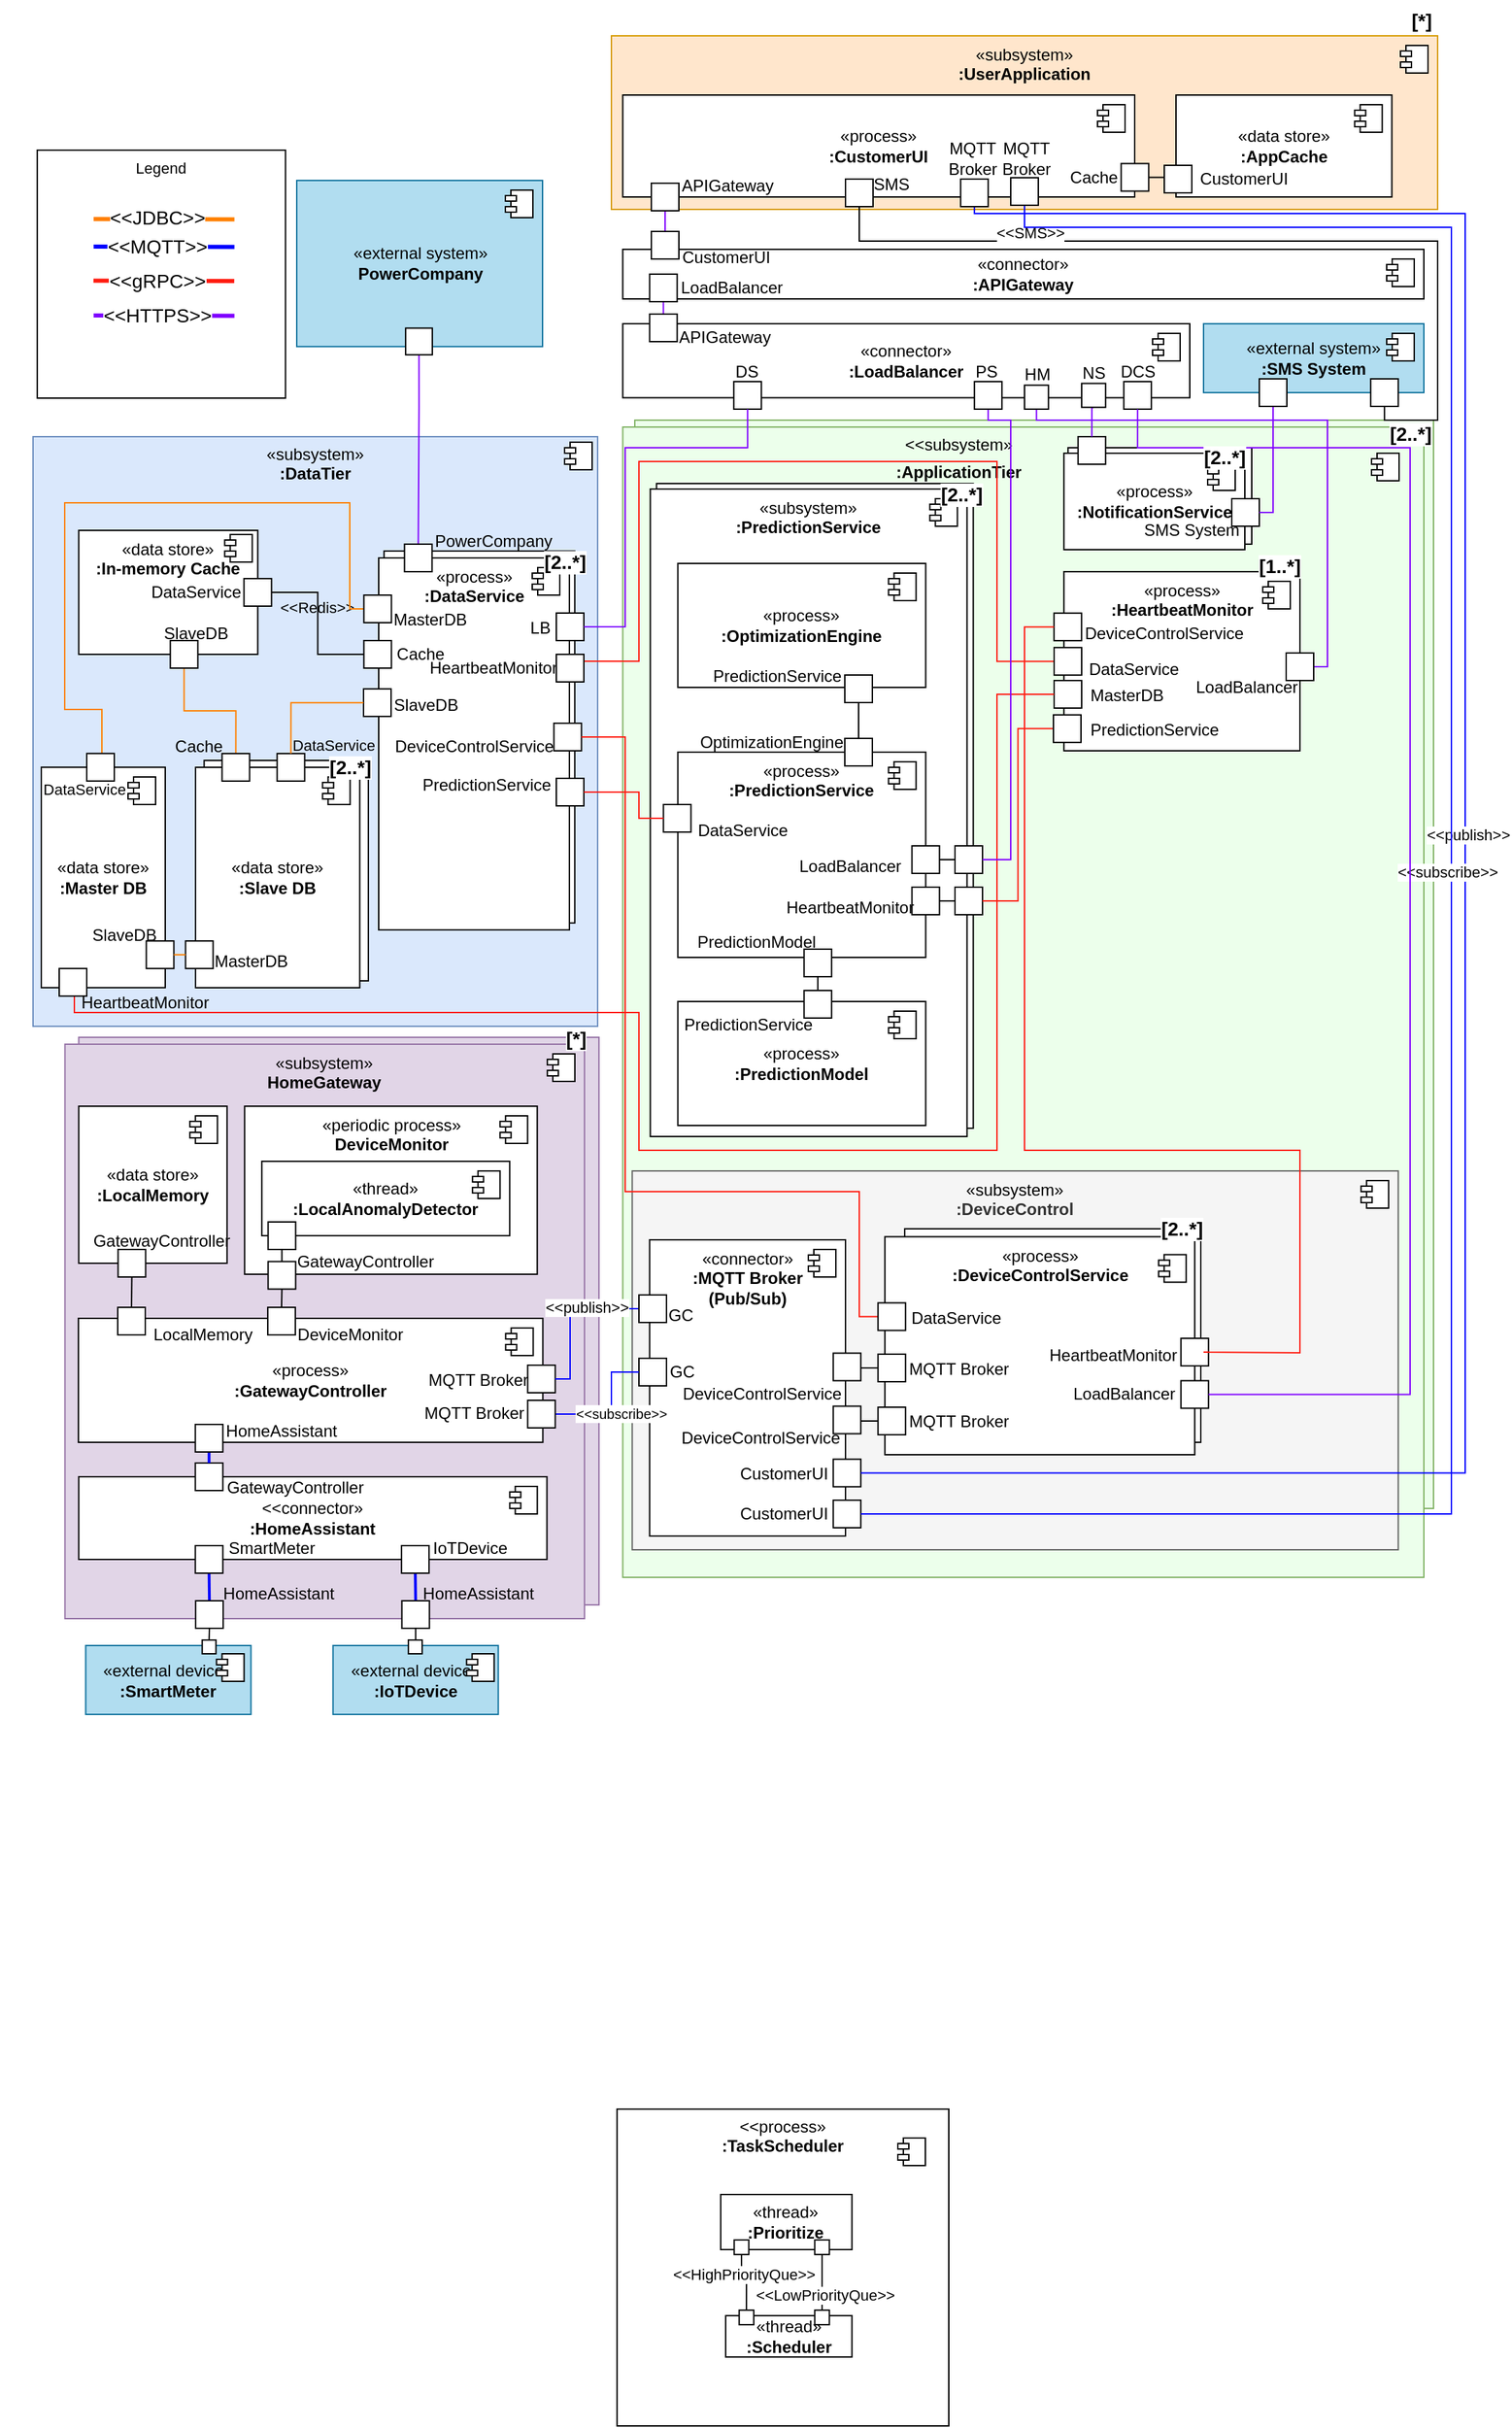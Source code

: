<mxfile version="28.2.0">
  <diagram name="Final" id="BANDv8wxPXMvWrQTPi3f">
    <mxGraphModel dx="1882" dy="1229" grid="0" gridSize="10" guides="1" tooltips="1" connect="1" arrows="1" fold="1" page="1" pageScale="1" pageWidth="850" pageHeight="1100" math="0" shadow="0">
      <root>
        <mxCell id="rJOGdNcZYiJh9GW1yQdE-0" />
        <mxCell id="rJOGdNcZYiJh9GW1yQdE-1" parent="rJOGdNcZYiJh9GW1yQdE-0" />
        <mxCell id="fXNklZB4nBkDZ2pgeAaF-1" value="" style="group" vertex="1" connectable="0" parent="rJOGdNcZYiJh9GW1yQdE-1">
          <mxGeometry x="104.12" y="1696" width="240.88" height="230" as="geometry" />
        </mxCell>
        <mxCell id="rJOGdNcZYiJh9GW1yQdE-157" value="&lt;p style=&quot;margin:0px;margin-top:6px;text-align:center;&quot;&gt;&amp;lt;&amp;lt;process»&lt;br&gt;&lt;b&gt;:TaskScheduler&lt;/b&gt;&lt;/p&gt;&lt;p style=&quot;margin:0px;margin-left:8px;&quot;&gt;&lt;br&gt;&lt;/p&gt;" style="align=left;overflow=fill;html=1;dropTarget=0;whiteSpace=wrap;rounded=0;labelBackgroundColor=none;container=0;" parent="fXNklZB4nBkDZ2pgeAaF-1" vertex="1">
          <mxGeometry width="240.88" height="230" as="geometry" />
        </mxCell>
        <mxCell id="rJOGdNcZYiJh9GW1yQdE-214" value="" style="shape=component;jettyWidth=8;jettyHeight=4;rounded=0;labelBackgroundColor=none;" parent="fXNklZB4nBkDZ2pgeAaF-1" vertex="1">
          <mxGeometry x="203.88" y="21" width="20" height="20" as="geometry" />
        </mxCell>
        <mxCell id="rJOGdNcZYiJh9GW1yQdE-6" value="" style="align=left;overflow=fill;html=1;dropTarget=0;whiteSpace=wrap;rounded=0;labelBackgroundColor=none;fillColor=light-dark(#ecffeb, #1f2f1e);strokeColor=#82b366;" parent="rJOGdNcZYiJh9GW1yQdE-1" vertex="1">
          <mxGeometry x="117" y="470" width="580" height="790" as="geometry" />
        </mxCell>
        <mxCell id="rJOGdNcZYiJh9GW1yQdE-7" value="&lt;p style=&quot;margin: 6px 0px 0px;&quot;&gt;&amp;lt;&amp;lt;subsystem»&amp;nbsp; &amp;nbsp; &amp;nbsp; &amp;nbsp; &amp;nbsp;&lt;span style=&quot;background-color: transparent; color: light-dark(rgb(0, 0, 0), rgb(255, 255, 255));&quot;&gt;&amp;nbsp; &amp;nbsp; &amp;nbsp; &amp;nbsp;&lt;/span&gt;&lt;span style=&quot;background-color: transparent; color: light-dark(rgb(0, 0, 0), rgb(255, 255, 255));&quot;&gt;&amp;nbsp; &amp;nbsp; &amp;nbsp; &amp;nbsp;&lt;/span&gt;&lt;span style=&quot;background-color: transparent; color: light-dark(rgb(0, 0, 0), rgb(255, 255, 255));&quot;&gt;&amp;nbsp; &amp;nbsp; &amp;nbsp;&lt;/span&gt;&lt;/p&gt;&lt;p style=&quot;margin: 6px 0px 0px;&quot;&gt;&lt;b&gt;:ApplicationTier&lt;/b&gt;&lt;span style=&quot;background-color: transparent; color: light-dark(rgb(0, 0, 0), rgb(255, 255, 255));&quot;&gt;&amp;nbsp;&lt;/span&gt;&lt;span style=&quot;background-color: transparent; color: light-dark(rgb(0, 0, 0), rgb(255, 255, 255));&quot;&gt;&amp;nbsp; &amp;nbsp; &amp;nbsp; &amp;nbsp;&lt;/span&gt;&lt;span style=&quot;background-color: transparent; color: light-dark(rgb(0, 0, 0), rgb(255, 255, 255));&quot;&gt;&amp;nbsp; &amp;nbsp; &amp;nbsp; &amp;nbsp;&lt;/span&gt;&lt;span style=&quot;background-color: transparent; color: light-dark(rgb(0, 0, 0), rgb(255, 255, 255));&quot;&gt;&amp;nbsp;&amp;nbsp; &amp;nbsp; &amp;nbsp;&lt;/span&gt;&lt;span style=&quot;background-color: transparent; color: light-dark(rgb(0, 0, 0), rgb(255, 255, 255));&quot;&gt;&amp;nbsp; &amp;nbsp; &amp;nbsp; &amp;nbsp;&lt;/span&gt;&lt;/p&gt;&lt;p style=&quot;margin:0px;margin-left:8px;&quot;&gt;&lt;br&gt;&lt;/p&gt;" style="align=center;overflow=fill;html=1;dropTarget=0;whiteSpace=wrap;rounded=0;labelBackgroundColor=none;fillColor=light-dark(#ECFFEB,#1F2F1E);strokeColor=#82b366;gradientColor=none;" parent="rJOGdNcZYiJh9GW1yQdE-1" vertex="1">
          <mxGeometry x="108.25" y="475" width="581.75" height="835" as="geometry" />
        </mxCell>
        <mxCell id="rJOGdNcZYiJh9GW1yQdE-8" value="" style="shape=component;jettyWidth=8;jettyHeight=4;rounded=0;labelBackgroundColor=none;" parent="rJOGdNcZYiJh9GW1yQdE-7" vertex="1">
          <mxGeometry x="1" width="20" height="20" relative="1" as="geometry">
            <mxPoint x="-38" y="19" as="offset" />
          </mxGeometry>
        </mxCell>
        <mxCell id="WbHdevmYl2RDVnC37d5P-73" value="" style="html=1;dropTarget=0;whiteSpace=wrap;rounded=0;labelBackgroundColor=none;container=0;verticalAlign=top;" parent="rJOGdNcZYiJh9GW1yQdE-1" vertex="1">
          <mxGeometry x="431.62" y="490" width="133.38" height="70" as="geometry" />
        </mxCell>
        <mxCell id="JTZIUVRSsPSM8L-qbHAw-42" value="«subsystem»&lt;br&gt;&lt;b&gt;:UserApplication&lt;/b&gt;" style="html=1;dropTarget=0;whiteSpace=wrap;rounded=0;labelBackgroundColor=none;fillColor=#ffe6cc;strokeColor=#d79b00;verticalAlign=top;" parent="rJOGdNcZYiJh9GW1yQdE-1" vertex="1">
          <mxGeometry x="100" y="191" width="600" height="126" as="geometry" />
        </mxCell>
        <mxCell id="JTZIUVRSsPSM8L-qbHAw-43" value="" style="shape=module;jettyWidth=8;jettyHeight=4;rounded=0;labelBackgroundColor=none;" parent="JTZIUVRSsPSM8L-qbHAw-42" vertex="1">
          <mxGeometry x="1" width="20" height="20" relative="1" as="geometry">
            <mxPoint x="-27" y="7" as="offset" />
          </mxGeometry>
        </mxCell>
        <mxCell id="rJOGdNcZYiJh9GW1yQdE-25" value="&lt;p style=&quot;margin:0px;margin-top:6px;text-align:center;&quot;&gt;«subsystem»&lt;br&gt;&lt;b&gt;:DataTier&lt;/b&gt;&lt;/p&gt;&lt;p style=&quot;margin:0px;margin-left:8px;&quot;&gt;&lt;br&gt;&lt;/p&gt;" style="align=left;overflow=fill;html=1;dropTarget=0;whiteSpace=wrap;rounded=0;labelBackgroundColor=none;fillColor=#dae8fc;strokeColor=#6c8ebf;" parent="rJOGdNcZYiJh9GW1yQdE-1" vertex="1">
          <mxGeometry x="-320" y="482" width="410" height="428" as="geometry" />
        </mxCell>
        <mxCell id="rJOGdNcZYiJh9GW1yQdE-26" value="" style="shape=component;jettyWidth=8;jettyHeight=4;rounded=0;labelBackgroundColor=none;" parent="rJOGdNcZYiJh9GW1yQdE-25" vertex="1">
          <mxGeometry x="1" width="20" height="20" relative="1" as="geometry">
            <mxPoint x="-24" y="4" as="offset" />
          </mxGeometry>
        </mxCell>
        <mxCell id="JTZIUVRSsPSM8L-qbHAw-12" value="" style="html=1;dropTarget=0;whiteSpace=wrap;rounded=0;labelBackgroundColor=none;verticalAlign=top;" parent="rJOGdNcZYiJh9GW1yQdE-1" vertex="1">
          <mxGeometry x="-65.11" y="565" width="138.5" height="270" as="geometry" />
        </mxCell>
        <mxCell id="rJOGdNcZYiJh9GW1yQdE-2" value="Legend" style="html=1;whiteSpace=wrap;fontFamily=Helvetica;fontSize=11;fontColor=default;labelBackgroundColor=default;verticalAlign=top;" parent="rJOGdNcZYiJh9GW1yQdE-1" vertex="1">
          <mxGeometry x="-316.93" y="274" width="180.25" height="180" as="geometry" />
        </mxCell>
        <mxCell id="rJOGdNcZYiJh9GW1yQdE-3" value="" style="html=1;dropTarget=0;whiteSpace=wrap;rounded=0;labelBackgroundColor=none;verticalAlign=top;fillColor=#e1d5e7;strokeColor=#9673a6;" parent="rJOGdNcZYiJh9GW1yQdE-1" vertex="1">
          <mxGeometry x="-286.81" y="918" width="377.77" height="412" as="geometry" />
        </mxCell>
        <mxCell id="rJOGdNcZYiJh9GW1yQdE-4" value="«subsystem»&lt;br&gt;&lt;b&gt;HomeGateway&lt;/b&gt;" style="html=1;dropTarget=0;whiteSpace=wrap;rounded=0;labelBackgroundColor=none;verticalAlign=top;fillColor=#e1d5e7;strokeColor=#9673a6;" parent="rJOGdNcZYiJh9GW1yQdE-1" vertex="1">
          <mxGeometry x="-296.81" y="923" width="377.27" height="417" as="geometry" />
        </mxCell>
        <mxCell id="rJOGdNcZYiJh9GW1yQdE-5" value="" style="shape=module;jettyWidth=8;jettyHeight=4;rounded=0;labelBackgroundColor=none;" parent="rJOGdNcZYiJh9GW1yQdE-4" vertex="1">
          <mxGeometry x="1" width="20" height="20" relative="1" as="geometry">
            <mxPoint x="-27" y="7" as="offset" />
          </mxGeometry>
        </mxCell>
        <mxCell id="rJOGdNcZYiJh9GW1yQdE-10" value="" style="curved=1;startArrow=none;endArrow=none;exitX=0.5;exitY=1;entryX=0.5;entryY=0;rounded=0;exitDx=0;exitDy=0;entryDx=0;entryDy=0;endFill=0;labelBackgroundColor=none;fontColor=default;strokeColor=#7F00FF;" parent="rJOGdNcZYiJh9GW1yQdE-1" source="rJOGdNcZYiJh9GW1yQdE-27" target="rJOGdNcZYiJh9GW1yQdE-28" edge="1">
          <mxGeometry x="-0.005" relative="1" as="geometry">
            <Array as="points" />
            <mxPoint x="140.75" y="244" as="sourcePoint" />
            <mxPoint x="1124" y="456" as="targetPoint" />
            <mxPoint as="offset" />
          </mxGeometry>
        </mxCell>
        <mxCell id="rJOGdNcZYiJh9GW1yQdE-11" value="«process»&lt;br&gt;&lt;b&gt;:CustomerUI&lt;/b&gt;" style="html=1;dropTarget=0;whiteSpace=wrap;rounded=0;labelBackgroundColor=none;" parent="rJOGdNcZYiJh9GW1yQdE-1" vertex="1">
          <mxGeometry x="108.25" y="234" width="371.75" height="74" as="geometry" />
        </mxCell>
        <mxCell id="rJOGdNcZYiJh9GW1yQdE-12" value="" style="shape=module;jettyWidth=8;jettyHeight=4;rounded=0;labelBackgroundColor=none;" parent="rJOGdNcZYiJh9GW1yQdE-11" vertex="1">
          <mxGeometry x="1" width="20" height="20" relative="1" as="geometry">
            <mxPoint x="-27" y="7" as="offset" />
          </mxGeometry>
        </mxCell>
        <mxCell id="rJOGdNcZYiJh9GW1yQdE-13" value="«connector»&lt;br&gt;&lt;b&gt;:APIGateway&lt;/b&gt;" style="html=1;dropTarget=0;whiteSpace=wrap;rounded=0;labelBackgroundColor=none;" parent="rJOGdNcZYiJh9GW1yQdE-1" vertex="1">
          <mxGeometry x="108.25" y="346" width="581.75" height="36" as="geometry" />
        </mxCell>
        <mxCell id="rJOGdNcZYiJh9GW1yQdE-14" value="" style="shape=module;jettyWidth=8;jettyHeight=4;rounded=0;labelBackgroundColor=none;" parent="rJOGdNcZYiJh9GW1yQdE-13" vertex="1">
          <mxGeometry x="1" width="20" height="20" relative="1" as="geometry">
            <mxPoint x="-27" y="7" as="offset" />
          </mxGeometry>
        </mxCell>
        <mxCell id="rJOGdNcZYiJh9GW1yQdE-15" value="«periodic process»&lt;br&gt;&lt;b&gt;DeviceMonitor&lt;/b&gt;" style="html=1;dropTarget=0;whiteSpace=wrap;rounded=0;labelBackgroundColor=none;verticalAlign=top;" parent="rJOGdNcZYiJh9GW1yQdE-1" vertex="1">
          <mxGeometry x="-166.35" y="968" width="212.5" height="122" as="geometry" />
        </mxCell>
        <mxCell id="rJOGdNcZYiJh9GW1yQdE-16" value="" style="shape=module;jettyWidth=8;jettyHeight=4;rounded=0;labelBackgroundColor=none;" parent="rJOGdNcZYiJh9GW1yQdE-15" vertex="1">
          <mxGeometry x="1" width="20" height="20" relative="1" as="geometry">
            <mxPoint x="-27" y="7" as="offset" />
          </mxGeometry>
        </mxCell>
        <mxCell id="rJOGdNcZYiJh9GW1yQdE-40" value="" style="group;rounded=0;labelBackgroundColor=none;" parent="rJOGdNcZYiJh9GW1yQdE-1" vertex="1" connectable="0">
          <mxGeometry x="128.25" y="520" width="250" height="487" as="geometry" />
        </mxCell>
        <mxCell id="WbHdevmYl2RDVnC37d5P-35" value="" style="html=1;dropTarget=0;whiteSpace=wrap;rounded=0;verticalAlign=top;labelBackgroundColor=none;" parent="rJOGdNcZYiJh9GW1yQdE-40" vertex="1">
          <mxGeometry x="4.52" y="-4" width="230" height="468" as="geometry" />
        </mxCell>
        <mxCell id="rJOGdNcZYiJh9GW1yQdE-41" value="«subsystem»&lt;br&gt;&lt;b&gt;:PredictionService&lt;/b&gt;" style="html=1;dropTarget=0;whiteSpace=wrap;rounded=0;verticalAlign=top;labelBackgroundColor=none;" parent="rJOGdNcZYiJh9GW1yQdE-40" vertex="1">
          <mxGeometry width="230" height="470" as="geometry" />
        </mxCell>
        <mxCell id="rJOGdNcZYiJh9GW1yQdE-42" value="" style="shape=module;jettyWidth=8;jettyHeight=4;rounded=0;labelBackgroundColor=none;" parent="rJOGdNcZYiJh9GW1yQdE-41" vertex="1">
          <mxGeometry x="1" width="20" height="20" relative="1" as="geometry">
            <mxPoint x="-27" y="7" as="offset" />
          </mxGeometry>
        </mxCell>
        <mxCell id="rJOGdNcZYiJh9GW1yQdE-43" value="«process»&lt;br&gt;&lt;b&gt;:PredictionService&lt;/b&gt;" style="html=1;dropTarget=0;whiteSpace=wrap;rounded=0;labelBackgroundColor=none;verticalAlign=top;" parent="rJOGdNcZYiJh9GW1yQdE-40" vertex="1">
          <mxGeometry x="20" y="191" width="180" height="149" as="geometry" />
        </mxCell>
        <mxCell id="rJOGdNcZYiJh9GW1yQdE-44" value="" style="shape=module;jettyWidth=8;jettyHeight=4;rounded=0;labelBackgroundColor=none;" parent="rJOGdNcZYiJh9GW1yQdE-43" vertex="1">
          <mxGeometry x="1" width="20" height="20" relative="1" as="geometry">
            <mxPoint x="-27" y="7" as="offset" />
          </mxGeometry>
        </mxCell>
        <mxCell id="rJOGdNcZYiJh9GW1yQdE-45" value="«process»&lt;br&gt;&lt;b&gt;:OptimizationEngine&lt;/b&gt;" style="html=1;dropTarget=0;whiteSpace=wrap;rounded=0;labelBackgroundColor=none;" parent="rJOGdNcZYiJh9GW1yQdE-40" vertex="1">
          <mxGeometry x="20" y="54" width="180" height="90" as="geometry" />
        </mxCell>
        <mxCell id="rJOGdNcZYiJh9GW1yQdE-46" value="" style="shape=module;jettyWidth=8;jettyHeight=4;rounded=0;labelBackgroundColor=none;" parent="rJOGdNcZYiJh9GW1yQdE-45" vertex="1">
          <mxGeometry x="1" width="20" height="20" relative="1" as="geometry">
            <mxPoint x="-27" y="7" as="offset" />
          </mxGeometry>
        </mxCell>
        <mxCell id="rJOGdNcZYiJh9GW1yQdE-47" value="" style="whiteSpace=wrap;html=1;aspect=fixed;rounded=0;labelBackgroundColor=none;" parent="rJOGdNcZYiJh9GW1yQdE-40" vertex="1">
          <mxGeometry x="141.25" y="135" width="20" height="20" as="geometry" />
        </mxCell>
        <mxCell id="rJOGdNcZYiJh9GW1yQdE-51" style="edgeStyle=orthogonalEdgeStyle;orthogonalLoop=1;jettySize=auto;html=1;exitX=0.5;exitY=0;exitDx=0;exitDy=0;entryX=0.5;entryY=1;entryDx=0;entryDy=0;endArrow=none;endFill=0;rounded=0;labelBackgroundColor=none;fontColor=default;" parent="rJOGdNcZYiJh9GW1yQdE-40" source="rJOGdNcZYiJh9GW1yQdE-52" target="rJOGdNcZYiJh9GW1yQdE-47" edge="1">
          <mxGeometry relative="1" as="geometry" />
        </mxCell>
        <mxCell id="rJOGdNcZYiJh9GW1yQdE-52" value="" style="whiteSpace=wrap;html=1;aspect=fixed;rounded=0;labelBackgroundColor=none;" parent="rJOGdNcZYiJh9GW1yQdE-40" vertex="1">
          <mxGeometry x="141.25" y="181" width="20" height="20" as="geometry" />
        </mxCell>
        <mxCell id="rJOGdNcZYiJh9GW1yQdE-53" style="edgeStyle=orthogonalEdgeStyle;orthogonalLoop=1;jettySize=auto;html=1;exitX=0.5;exitY=1;exitDx=0;exitDy=0;entryX=0.5;entryY=0;entryDx=0;entryDy=0;endArrow=none;endFill=0;rounded=0;labelBackgroundColor=none;fontColor=default;" parent="rJOGdNcZYiJh9GW1yQdE-40" source="rJOGdNcZYiJh9GW1yQdE-54" target="rJOGdNcZYiJh9GW1yQdE-60" edge="1">
          <mxGeometry relative="1" as="geometry" />
        </mxCell>
        <mxCell id="rJOGdNcZYiJh9GW1yQdE-54" value="" style="whiteSpace=wrap;html=1;aspect=fixed;rounded=0;labelBackgroundColor=none;" parent="rJOGdNcZYiJh9GW1yQdE-40" vertex="1">
          <mxGeometry x="111.64" y="334" width="20" height="20" as="geometry" />
        </mxCell>
        <mxCell id="rJOGdNcZYiJh9GW1yQdE-55" value="" style="whiteSpace=wrap;html=1;aspect=fixed;rounded=0;labelBackgroundColor=none;" parent="rJOGdNcZYiJh9GW1yQdE-40" vertex="1">
          <mxGeometry x="190" y="259" width="20" height="20" as="geometry" />
        </mxCell>
        <mxCell id="rJOGdNcZYiJh9GW1yQdE-56" style="edgeStyle=orthogonalEdgeStyle;orthogonalLoop=1;jettySize=auto;html=1;exitX=0;exitY=0.5;exitDx=0;exitDy=0;entryX=1;entryY=0.5;entryDx=0;entryDy=0;endArrow=none;endFill=0;rounded=0;labelBackgroundColor=none;fontColor=default;" parent="rJOGdNcZYiJh9GW1yQdE-40" source="rJOGdNcZYiJh9GW1yQdE-57" target="rJOGdNcZYiJh9GW1yQdE-55" edge="1">
          <mxGeometry relative="1" as="geometry" />
        </mxCell>
        <mxCell id="rJOGdNcZYiJh9GW1yQdE-57" value="" style="whiteSpace=wrap;html=1;aspect=fixed;rounded=0;labelBackgroundColor=none;" parent="rJOGdNcZYiJh9GW1yQdE-40" vertex="1">
          <mxGeometry x="221.25" y="259" width="20" height="20" as="geometry" />
        </mxCell>
        <mxCell id="rJOGdNcZYiJh9GW1yQdE-58" value="«process»&lt;br&gt;&lt;b&gt;:PredictionModel&lt;/b&gt;" style="html=1;dropTarget=0;whiteSpace=wrap;rounded=0;labelBackgroundColor=none;" parent="rJOGdNcZYiJh9GW1yQdE-40" vertex="1">
          <mxGeometry x="20" y="372" width="180" height="90" as="geometry" />
        </mxCell>
        <mxCell id="rJOGdNcZYiJh9GW1yQdE-59" value="" style="shape=module;jettyWidth=8;jettyHeight=4;rounded=0;labelBackgroundColor=none;" parent="rJOGdNcZYiJh9GW1yQdE-58" vertex="1">
          <mxGeometry x="1" width="20" height="20" relative="1" as="geometry">
            <mxPoint x="-27" y="7" as="offset" />
          </mxGeometry>
        </mxCell>
        <mxCell id="rJOGdNcZYiJh9GW1yQdE-60" value="" style="whiteSpace=wrap;html=1;aspect=fixed;rounded=0;labelBackgroundColor=none;" parent="rJOGdNcZYiJh9GW1yQdE-40" vertex="1">
          <mxGeometry x="111.64" y="364" width="20" height="20" as="geometry" />
        </mxCell>
        <mxCell id="rJOGdNcZYiJh9GW1yQdE-63" value="LoadBalancer" style="text;html=1;align=center;verticalAlign=middle;resizable=0;points=[];autosize=1;strokeColor=none;fillColor=none;rounded=0;labelBackgroundColor=none;" parent="rJOGdNcZYiJh9GW1yQdE-40" vertex="1">
          <mxGeometry x="95" y="259" width="100" height="30" as="geometry" />
        </mxCell>
        <mxCell id="rJOGdNcZYiJh9GW1yQdE-64" value="PredictionService" style="text;html=1;align=center;verticalAlign=middle;resizable=0;points=[];autosize=1;strokeColor=none;fillColor=none;rounded=0;labelBackgroundColor=none;" parent="rJOGdNcZYiJh9GW1yQdE-40" vertex="1">
          <mxGeometry x="31.25" y="121" width="120" height="30" as="geometry" />
        </mxCell>
        <mxCell id="rJOGdNcZYiJh9GW1yQdE-65" value="OptimizationEngine" style="text;html=1;align=center;verticalAlign=middle;resizable=0;points=[];autosize=1;strokeColor=none;fillColor=none;rounded=0;labelBackgroundColor=none;" parent="rJOGdNcZYiJh9GW1yQdE-40" vertex="1">
          <mxGeometry x="22.64" y="169" width="130" height="30" as="geometry" />
        </mxCell>
        <mxCell id="rJOGdNcZYiJh9GW1yQdE-66" value="PredictionModel" style="text;html=1;align=center;verticalAlign=middle;resizable=0;points=[];autosize=1;strokeColor=none;fillColor=none;rounded=0;labelBackgroundColor=none;" parent="rJOGdNcZYiJh9GW1yQdE-40" vertex="1">
          <mxGeometry x="21.25" y="314" width="110" height="30" as="geometry" />
        </mxCell>
        <mxCell id="rJOGdNcZYiJh9GW1yQdE-67" value="PredictionService" style="text;html=1;align=center;verticalAlign=middle;resizable=0;points=[];autosize=1;strokeColor=none;fillColor=none;rounded=0;labelBackgroundColor=none;" parent="rJOGdNcZYiJh9GW1yQdE-40" vertex="1">
          <mxGeometry x="11" y="374" width="120" height="30" as="geometry" />
        </mxCell>
        <mxCell id="rJOGdNcZYiJh9GW1yQdE-68" value="DataService" style="text;html=1;align=center;verticalAlign=middle;resizable=0;points=[];autosize=1;strokeColor=none;fillColor=none;rounded=0;labelBackgroundColor=none;" parent="rJOGdNcZYiJh9GW1yQdE-40" vertex="1">
          <mxGeometry x="21.64" y="233" width="90" height="30" as="geometry" />
        </mxCell>
        <mxCell id="rJOGdNcZYiJh9GW1yQdE-69" value="" style="whiteSpace=wrap;html=1;aspect=fixed;rounded=0;labelBackgroundColor=none;" parent="rJOGdNcZYiJh9GW1yQdE-40" vertex="1">
          <mxGeometry x="9.52" y="229" width="20" height="20" as="geometry" />
        </mxCell>
        <mxCell id="rJOGdNcZYiJh9GW1yQdE-70" value="" style="whiteSpace=wrap;html=1;aspect=fixed;rounded=0;labelBackgroundColor=none;" parent="rJOGdNcZYiJh9GW1yQdE-40" vertex="1">
          <mxGeometry x="190" y="289" width="20" height="20" as="geometry" />
        </mxCell>
        <mxCell id="rJOGdNcZYiJh9GW1yQdE-71" style="edgeStyle=orthogonalEdgeStyle;shape=connector;rounded=0;orthogonalLoop=1;jettySize=auto;html=1;exitX=0;exitY=0.5;exitDx=0;exitDy=0;entryX=1;entryY=0.5;entryDx=0;entryDy=0;strokeColor=default;align=center;verticalAlign=middle;fontFamily=Helvetica;fontSize=11;fontColor=default;labelBackgroundColor=default;endArrow=none;endFill=0;" parent="rJOGdNcZYiJh9GW1yQdE-40" source="rJOGdNcZYiJh9GW1yQdE-72" target="rJOGdNcZYiJh9GW1yQdE-70" edge="1">
          <mxGeometry relative="1" as="geometry" />
        </mxCell>
        <mxCell id="rJOGdNcZYiJh9GW1yQdE-72" value="" style="whiteSpace=wrap;html=1;aspect=fixed;rounded=0;labelBackgroundColor=none;" parent="rJOGdNcZYiJh9GW1yQdE-40" vertex="1">
          <mxGeometry x="221.25" y="289" width="20" height="20" as="geometry" />
        </mxCell>
        <mxCell id="rJOGdNcZYiJh9GW1yQdE-73" value="HeartbeatMonitor" style="text;html=1;align=center;verticalAlign=middle;resizable=0;points=[];autosize=1;strokeColor=none;fillColor=none;rounded=0;labelBackgroundColor=none;" parent="rJOGdNcZYiJh9GW1yQdE-40" vertex="1">
          <mxGeometry x="85" y="289" width="120" height="30" as="geometry" />
        </mxCell>
        <mxCell id="rJOGdNcZYiJh9GW1yQdE-17" value="«process»&lt;br&gt;&lt;b&gt;:GatewayController&lt;/b&gt;" style="html=1;dropTarget=0;whiteSpace=wrap;rounded=0;labelBackgroundColor=none;" parent="rJOGdNcZYiJh9GW1yQdE-1" vertex="1">
          <mxGeometry x="-287.06" y="1122" width="337.27" height="90" as="geometry" />
        </mxCell>
        <mxCell id="rJOGdNcZYiJh9GW1yQdE-18" value="" style="shape=module;jettyWidth=8;jettyHeight=4;rounded=0;labelBackgroundColor=none;" parent="rJOGdNcZYiJh9GW1yQdE-17" vertex="1">
          <mxGeometry x="1" width="20" height="20" relative="1" as="geometry">
            <mxPoint x="-27" y="7" as="offset" />
          </mxGeometry>
        </mxCell>
        <mxCell id="rJOGdNcZYiJh9GW1yQdE-19" value="«data store»&lt;br&gt;&lt;b&gt;:LocalMemory&lt;/b&gt;" style="html=1;dropTarget=0;whiteSpace=wrap;rounded=0;labelBackgroundColor=none;" parent="rJOGdNcZYiJh9GW1yQdE-1" vertex="1">
          <mxGeometry x="-286.81" y="968" width="107.69" height="114" as="geometry" />
        </mxCell>
        <mxCell id="rJOGdNcZYiJh9GW1yQdE-20" value="" style="shape=module;jettyWidth=8;jettyHeight=4;rounded=0;labelBackgroundColor=none;" parent="rJOGdNcZYiJh9GW1yQdE-19" vertex="1">
          <mxGeometry x="1" width="20" height="20" relative="1" as="geometry">
            <mxPoint x="-27" y="7" as="offset" />
          </mxGeometry>
        </mxCell>
        <mxCell id="rJOGdNcZYiJh9GW1yQdE-21" value="«external device»&lt;br&gt;&lt;b&gt;:SmartMeter&lt;/b&gt;" style="html=1;dropTarget=0;whiteSpace=wrap;rounded=0;labelBackgroundColor=none;fillColor=#b1ddf0;strokeColor=#10739e;" parent="rJOGdNcZYiJh9GW1yQdE-1" vertex="1">
          <mxGeometry x="-281.75" y="1359.5" width="120" height="50" as="geometry" />
        </mxCell>
        <mxCell id="rJOGdNcZYiJh9GW1yQdE-22" value="" style="shape=module;jettyWidth=8;jettyHeight=4;rounded=0;labelBackgroundColor=none;" parent="rJOGdNcZYiJh9GW1yQdE-21" vertex="1">
          <mxGeometry x="1" width="20" height="20" relative="1" as="geometry">
            <mxPoint x="-25" y="6" as="offset" />
          </mxGeometry>
        </mxCell>
        <mxCell id="rJOGdNcZYiJh9GW1yQdE-23" value="«external device»&lt;br&gt;&lt;b&gt;:IoTDevice&lt;/b&gt;" style="html=1;dropTarget=0;whiteSpace=wrap;rounded=0;labelBackgroundColor=none;fillColor=#b1ddf0;strokeColor=#10739e;" parent="rJOGdNcZYiJh9GW1yQdE-1" vertex="1">
          <mxGeometry x="-102.17" y="1359.5" width="120" height="50" as="geometry" />
        </mxCell>
        <mxCell id="rJOGdNcZYiJh9GW1yQdE-24" value="" style="shape=module;jettyWidth=8;jettyHeight=4;rounded=0;labelBackgroundColor=none;" parent="rJOGdNcZYiJh9GW1yQdE-23" vertex="1">
          <mxGeometry x="1" width="20" height="20" relative="1" as="geometry">
            <mxPoint x="-23" y="6" as="offset" />
          </mxGeometry>
        </mxCell>
        <mxCell id="rJOGdNcZYiJh9GW1yQdE-27" value="" style="whiteSpace=wrap;html=1;aspect=fixed;rounded=0;labelBackgroundColor=none;" parent="rJOGdNcZYiJh9GW1yQdE-1" vertex="1">
          <mxGeometry x="129" y="298" width="20" height="20" as="geometry" />
        </mxCell>
        <mxCell id="rJOGdNcZYiJh9GW1yQdE-28" value="" style="whiteSpace=wrap;html=1;aspect=fixed;rounded=0;labelBackgroundColor=none;" parent="rJOGdNcZYiJh9GW1yQdE-1" vertex="1">
          <mxGeometry x="129" y="333" width="20" height="20" as="geometry" />
        </mxCell>
        <mxCell id="rJOGdNcZYiJh9GW1yQdE-29" value="CustomerUI" style="text;html=1;align=center;verticalAlign=middle;resizable=0;points=[];autosize=1;strokeColor=none;fillColor=none;rounded=0;labelBackgroundColor=none;" parent="rJOGdNcZYiJh9GW1yQdE-1" vertex="1">
          <mxGeometry x="138" y="337" width="90" height="30" as="geometry" />
        </mxCell>
        <mxCell id="rJOGdNcZYiJh9GW1yQdE-30" style="edgeStyle=orthogonalEdgeStyle;rounded=0;orthogonalLoop=1;jettySize=auto;html=1;entryX=0.5;entryY=1;entryDx=0;entryDy=0;endArrow=none;endFill=0;strokeColor=#FF1C10;" parent="rJOGdNcZYiJh9GW1yQdE-1" edge="1">
          <mxGeometry relative="1" as="geometry">
            <mxPoint x="100" y="900" as="sourcePoint" />
            <mxPoint x="-290" y="888.06" as="targetPoint" />
            <Array as="points">
              <mxPoint x="79" y="900" />
              <mxPoint x="-289" y="900" />
            </Array>
          </mxGeometry>
        </mxCell>
        <mxCell id="rJOGdNcZYiJh9GW1yQdE-32" style="edgeStyle=orthogonalEdgeStyle;rounded=0;orthogonalLoop=1;jettySize=auto;html=1;exitX=0.5;exitY=1;exitDx=0;exitDy=0;entryX=0.5;entryY=0;entryDx=0;entryDy=0;endArrow=none;endFill=0;labelBackgroundColor=none;fontColor=default;strokeColor=light-dark(#FF8000,#CDCDFF);" parent="rJOGdNcZYiJh9GW1yQdE-1" source="rJOGdNcZYiJh9GW1yQdE-129" target="rJOGdNcZYiJh9GW1yQdE-138" edge="1">
          <mxGeometry relative="1" as="geometry" />
        </mxCell>
        <mxCell id="rJOGdNcZYiJh9GW1yQdE-33" style="edgeStyle=orthogonalEdgeStyle;rounded=0;orthogonalLoop=1;jettySize=auto;html=1;exitX=1;exitY=0.5;exitDx=0;exitDy=0;entryX=0;entryY=0.5;entryDx=0;entryDy=0;endArrow=none;endFill=0;labelBackgroundColor=none;fontColor=default;" parent="rJOGdNcZYiJh9GW1yQdE-1" source="rJOGdNcZYiJh9GW1yQdE-194" target="rJOGdNcZYiJh9GW1yQdE-181" edge="1">
          <mxGeometry relative="1" as="geometry" />
        </mxCell>
        <mxCell id="rJOGdNcZYiJh9GW1yQdE-34" value="&amp;lt;&amp;lt;Redis&amp;gt;&amp;gt;" style="edgeLabel;html=1;align=center;verticalAlign=middle;resizable=0;points=[];rounded=0;labelBackgroundColor=none;" parent="rJOGdNcZYiJh9GW1yQdE-33" vertex="1" connectable="0">
          <mxGeometry x="-0.046" y="-1" relative="1" as="geometry">
            <mxPoint y="-9" as="offset" />
          </mxGeometry>
        </mxCell>
        <mxCell id="rJOGdNcZYiJh9GW1yQdE-35" style="edgeStyle=orthogonalEdgeStyle;rounded=0;orthogonalLoop=1;jettySize=auto;html=1;exitX=0;exitY=0.5;exitDx=0;exitDy=0;entryX=0.5;entryY=0;entryDx=0;entryDy=0;endArrow=none;endFill=0;labelBackgroundColor=none;fontColor=default;strokeColor=light-dark(#FF8000,#CDCDFF);" parent="rJOGdNcZYiJh9GW1yQdE-1" source="rJOGdNcZYiJh9GW1yQdE-182" target="rJOGdNcZYiJh9GW1yQdE-145" edge="1">
          <mxGeometry relative="1" as="geometry">
            <Array as="points">
              <mxPoint x="-90" y="607" />
              <mxPoint x="-90" y="530" />
              <mxPoint x="-297" y="530" />
              <mxPoint x="-297" y="680" />
              <mxPoint x="-270" y="680" />
            </Array>
          </mxGeometry>
        </mxCell>
        <mxCell id="rJOGdNcZYiJh9GW1yQdE-36" style="edgeStyle=orthogonalEdgeStyle;orthogonalLoop=1;jettySize=auto;html=1;exitX=0.5;exitY=1;exitDx=0;exitDy=0;entryX=0.5;entryY=0;entryDx=0;entryDy=0;endArrow=none;endFill=0;rounded=0;labelBackgroundColor=none;fontColor=default;strokeColor=#7F00FF;" parent="rJOGdNcZYiJh9GW1yQdE-1" source="rJOGdNcZYiJh9GW1yQdE-37" target="rJOGdNcZYiJh9GW1yQdE-123" edge="1">
          <mxGeometry relative="1" as="geometry" />
        </mxCell>
        <mxCell id="rJOGdNcZYiJh9GW1yQdE-37" value="" style="whiteSpace=wrap;html=1;aspect=fixed;rounded=0;labelBackgroundColor=none;" parent="rJOGdNcZYiJh9GW1yQdE-1" vertex="1">
          <mxGeometry x="127.75" y="364" width="20" height="20" as="geometry" />
        </mxCell>
        <mxCell id="rJOGdNcZYiJh9GW1yQdE-38" value="LoadBalancer" style="text;html=1;align=center;verticalAlign=middle;resizable=0;points=[];autosize=1;strokeColor=none;fillColor=none;rounded=0;labelBackgroundColor=none;" parent="rJOGdNcZYiJh9GW1yQdE-1" vertex="1">
          <mxGeometry x="137.25" y="359" width="100" height="30" as="geometry" />
        </mxCell>
        <mxCell id="rJOGdNcZYiJh9GW1yQdE-39" value="APIGateway" style="text;html=1;align=center;verticalAlign=middle;resizable=0;points=[];autosize=1;strokeColor=none;fillColor=none;rounded=0;labelBackgroundColor=none;" parent="rJOGdNcZYiJh9GW1yQdE-1" vertex="1">
          <mxGeometry x="137.62" y="410" width="90" height="30" as="geometry" />
        </mxCell>
        <mxCell id="rJOGdNcZYiJh9GW1yQdE-74" value="«process»&lt;br&gt;&lt;b&gt;:NotificationService&lt;/b&gt;" style="html=1;dropTarget=0;whiteSpace=wrap;rounded=0;labelBackgroundColor=none;" parent="rJOGdNcZYiJh9GW1yQdE-1" vertex="1">
          <mxGeometry x="428.62" y="494" width="131.38" height="70" as="geometry" />
        </mxCell>
        <mxCell id="rJOGdNcZYiJh9GW1yQdE-75" value="" style="shape=module;jettyWidth=8;jettyHeight=4;rounded=0;labelBackgroundColor=none;" parent="rJOGdNcZYiJh9GW1yQdE-74" vertex="1">
          <mxGeometry x="1" width="20" height="20" relative="1" as="geometry">
            <mxPoint x="-27" y="7" as="offset" />
          </mxGeometry>
        </mxCell>
        <mxCell id="rJOGdNcZYiJh9GW1yQdE-76" value="«process»&lt;br&gt;&lt;b&gt;:HeartbeatMonitor&lt;/b&gt;" style="html=1;dropTarget=0;whiteSpace=wrap;verticalAlign=top;rounded=0;labelBackgroundColor=none;" parent="rJOGdNcZYiJh9GW1yQdE-1" vertex="1">
          <mxGeometry x="428.62" y="580" width="171.38" height="130" as="geometry" />
        </mxCell>
        <mxCell id="rJOGdNcZYiJh9GW1yQdE-77" value="" style="shape=module;jettyWidth=8;jettyHeight=4;rounded=0;labelBackgroundColor=none;" parent="rJOGdNcZYiJh9GW1yQdE-76" vertex="1">
          <mxGeometry x="1" width="20" height="20" relative="1" as="geometry">
            <mxPoint x="-27" y="7" as="offset" />
          </mxGeometry>
        </mxCell>
        <mxCell id="rJOGdNcZYiJh9GW1yQdE-78" style="edgeStyle=orthogonalEdgeStyle;rounded=0;orthogonalLoop=1;jettySize=auto;html=1;exitX=0;exitY=0.5;exitDx=0;exitDy=0;entryX=1;entryY=0.25;entryDx=0;entryDy=0;endArrow=none;endFill=0;strokeColor=#FF1C10;" parent="rJOGdNcZYiJh9GW1yQdE-1" source="rJOGdNcZYiJh9GW1yQdE-79" target="rJOGdNcZYiJh9GW1yQdE-189" edge="1">
          <mxGeometry relative="1" as="geometry">
            <Array as="points">
              <mxPoint x="380" y="645" />
              <mxPoint x="380" y="500" />
              <mxPoint x="120" y="500" />
              <mxPoint x="120" y="645" />
            </Array>
          </mxGeometry>
        </mxCell>
        <mxCell id="rJOGdNcZYiJh9GW1yQdE-79" value="" style="whiteSpace=wrap;html=1;aspect=fixed;rounded=0;labelBackgroundColor=none;" parent="rJOGdNcZYiJh9GW1yQdE-1" vertex="1">
          <mxGeometry x="421.5" y="635.08" width="20" height="20" as="geometry" />
        </mxCell>
        <mxCell id="rJOGdNcZYiJh9GW1yQdE-80" value="DataService" style="text;html=1;align=center;verticalAlign=middle;resizable=0;points=[];autosize=1;strokeColor=none;fillColor=none;" parent="rJOGdNcZYiJh9GW1yQdE-1" vertex="1">
          <mxGeometry x="433.62" y="636.08" width="90" height="30" as="geometry" />
        </mxCell>
        <mxCell id="rJOGdNcZYiJh9GW1yQdE-81" value="" style="whiteSpace=wrap;html=1;aspect=fixed;rounded=0;labelBackgroundColor=none;" parent="rJOGdNcZYiJh9GW1yQdE-1" vertex="1">
          <mxGeometry x="421.41" y="610.08" width="20" height="20" as="geometry" />
        </mxCell>
        <mxCell id="rJOGdNcZYiJh9GW1yQdE-82" value="«thread»&lt;br&gt;&lt;b&gt;:LocalAnomalyDetector&lt;/b&gt;" style="html=1;dropTarget=0;whiteSpace=wrap;rounded=0;labelBackgroundColor=none;" parent="rJOGdNcZYiJh9GW1yQdE-1" vertex="1">
          <mxGeometry x="-153.85" y="1008" width="180" height="54" as="geometry" />
        </mxCell>
        <mxCell id="rJOGdNcZYiJh9GW1yQdE-83" value="" style="shape=module;jettyWidth=8;jettyHeight=4;rounded=0;labelBackgroundColor=none;" parent="rJOGdNcZYiJh9GW1yQdE-82" vertex="1">
          <mxGeometry x="1" width="20" height="20" relative="1" as="geometry">
            <mxPoint x="-27" y="7" as="offset" />
          </mxGeometry>
        </mxCell>
        <mxCell id="rJOGdNcZYiJh9GW1yQdE-84" value="" style="whiteSpace=wrap;html=1;aspect=fixed;rounded=0;labelBackgroundColor=none;" parent="rJOGdNcZYiJh9GW1yQdE-1" vertex="1">
          <mxGeometry x="39.21" y="1156" width="20" height="20" as="geometry" />
        </mxCell>
        <mxCell id="rJOGdNcZYiJh9GW1yQdE-85" style="edgeStyle=orthogonalEdgeStyle;rounded=0;orthogonalLoop=1;jettySize=auto;html=1;exitX=0.5;exitY=1;exitDx=0;exitDy=0;entryX=0.5;entryY=0;entryDx=0;entryDy=0;endArrow=none;endFill=0;strokeColor=#0000FF;strokeWidth=2;" parent="rJOGdNcZYiJh9GW1yQdE-1" source="rJOGdNcZYiJh9GW1yQdE-98" target="rJOGdNcZYiJh9GW1yQdE-90" edge="1">
          <mxGeometry relative="1" as="geometry">
            <mxPoint x="-192.42" y="1393" as="sourcePoint" />
          </mxGeometry>
        </mxCell>
        <mxCell id="rJOGdNcZYiJh9GW1yQdE-86" value="" style="whiteSpace=wrap;html=1;aspect=fixed;rounded=0;labelBackgroundColor=none;" parent="rJOGdNcZYiJh9GW1yQdE-1" vertex="1">
          <mxGeometry x="-202.17" y="1258" width="20" height="20" as="geometry" />
        </mxCell>
        <mxCell id="rJOGdNcZYiJh9GW1yQdE-87" style="edgeStyle=orthogonalEdgeStyle;rounded=0;orthogonalLoop=1;jettySize=auto;html=1;exitX=0.5;exitY=1;exitDx=0;exitDy=0;entryX=0.5;entryY=0;entryDx=0;entryDy=0;endArrow=none;endFill=0;strokeColor=#0000FF;strokeWidth=2;" parent="rJOGdNcZYiJh9GW1yQdE-1" source="rJOGdNcZYiJh9GW1yQdE-99" target="rJOGdNcZYiJh9GW1yQdE-91" edge="1">
          <mxGeometry relative="1" as="geometry">
            <mxPoint x="-42.67" y="1393" as="sourcePoint" />
          </mxGeometry>
        </mxCell>
        <mxCell id="rJOGdNcZYiJh9GW1yQdE-88" value="" style="whiteSpace=wrap;html=1;aspect=fixed;rounded=0;labelBackgroundColor=none;" parent="rJOGdNcZYiJh9GW1yQdE-1" vertex="1">
          <mxGeometry x="-52.42" y="1257" width="20" height="20" as="geometry" />
        </mxCell>
        <mxCell id="rJOGdNcZYiJh9GW1yQdE-89" style="edgeStyle=orthogonalEdgeStyle;shape=connector;rounded=0;orthogonalLoop=1;jettySize=auto;html=1;exitX=0.5;exitY=1;exitDx=0;exitDy=0;entryX=0.75;entryY=0;entryDx=0;entryDy=0;strokeColor=default;align=center;verticalAlign=middle;fontFamily=Helvetica;fontSize=11;fontColor=default;labelBackgroundColor=default;endArrow=none;endFill=0;" parent="rJOGdNcZYiJh9GW1yQdE-1" source="xVjnoB1NzU2aSnB06f17-18" target="rJOGdNcZYiJh9GW1yQdE-21" edge="1">
          <mxGeometry relative="1" as="geometry">
            <mxPoint x="-191.92" y="1338" as="sourcePoint" />
          </mxGeometry>
        </mxCell>
        <mxCell id="xVjnoB1NzU2aSnB06f17-20" style="edgeStyle=orthogonalEdgeStyle;shape=connector;rounded=0;orthogonalLoop=1;jettySize=auto;html=1;exitX=0.5;exitY=1;exitDx=0;exitDy=0;entryX=0.5;entryY=0;entryDx=0;entryDy=0;strokeColor=default;align=center;verticalAlign=middle;fontFamily=Helvetica;fontSize=11;fontColor=default;labelBackgroundColor=default;endArrow=none;endFill=0;" parent="rJOGdNcZYiJh9GW1yQdE-1" source="rJOGdNcZYiJh9GW1yQdE-90" target="xVjnoB1NzU2aSnB06f17-18" edge="1">
          <mxGeometry relative="1" as="geometry" />
        </mxCell>
        <mxCell id="rJOGdNcZYiJh9GW1yQdE-90" value="" style="whiteSpace=wrap;html=1;aspect=fixed;rounded=0;labelBackgroundColor=none;" parent="rJOGdNcZYiJh9GW1yQdE-1" vertex="1">
          <mxGeometry x="-201.92" y="1327" width="20" height="20" as="geometry" />
        </mxCell>
        <mxCell id="rJOGdNcZYiJh9GW1yQdE-91" value="" style="whiteSpace=wrap;html=1;aspect=fixed;rounded=0;labelBackgroundColor=none;" parent="rJOGdNcZYiJh9GW1yQdE-1" vertex="1">
          <mxGeometry x="-52.17" y="1327" width="20" height="20" as="geometry" />
        </mxCell>
        <mxCell id="rJOGdNcZYiJh9GW1yQdE-92" value="" style="whiteSpace=wrap;html=1;aspect=fixed;rounded=0;labelBackgroundColor=none;" parent="rJOGdNcZYiJh9GW1yQdE-1" vertex="1">
          <mxGeometry x="-258.5" y="1114" width="20" height="20" as="geometry" />
        </mxCell>
        <mxCell id="rJOGdNcZYiJh9GW1yQdE-93" style="edgeStyle=orthogonalEdgeStyle;rounded=0;orthogonalLoop=1;jettySize=auto;html=1;exitX=0.5;exitY=1;exitDx=0;exitDy=0;entryX=0.5;entryY=0;entryDx=0;entryDy=0;endArrow=none;endFill=0;" parent="rJOGdNcZYiJh9GW1yQdE-1" source="rJOGdNcZYiJh9GW1yQdE-94" target="rJOGdNcZYiJh9GW1yQdE-92" edge="1">
          <mxGeometry relative="1" as="geometry" />
        </mxCell>
        <mxCell id="rJOGdNcZYiJh9GW1yQdE-94" value="" style="whiteSpace=wrap;html=1;aspect=fixed;rounded=0;labelBackgroundColor=none;" parent="rJOGdNcZYiJh9GW1yQdE-1" vertex="1">
          <mxGeometry x="-258.25" y="1072" width="20" height="20" as="geometry" />
        </mxCell>
        <mxCell id="rJOGdNcZYiJh9GW1yQdE-95" value="" style="whiteSpace=wrap;html=1;aspect=fixed;rounded=0;labelBackgroundColor=none;" parent="rJOGdNcZYiJh9GW1yQdE-1" vertex="1">
          <mxGeometry x="-149.54" y="1114" width="20" height="20" as="geometry" />
        </mxCell>
        <mxCell id="rJOGdNcZYiJh9GW1yQdE-96" value="&amp;lt;&amp;lt;connector»&lt;br&gt;&lt;b&gt;:HomeAssistant&lt;/b&gt;" style="html=1;dropTarget=0;whiteSpace=wrap;rounded=0;labelBackgroundColor=none;" parent="rJOGdNcZYiJh9GW1yQdE-1" vertex="1">
          <mxGeometry x="-286.81" y="1237" width="340" height="60" as="geometry" />
        </mxCell>
        <mxCell id="rJOGdNcZYiJh9GW1yQdE-97" value="" style="shape=module;jettyWidth=8;jettyHeight=4;rounded=0;labelBackgroundColor=none;" parent="rJOGdNcZYiJh9GW1yQdE-96" vertex="1">
          <mxGeometry x="1" width="20" height="20" relative="1" as="geometry">
            <mxPoint x="-27" y="7" as="offset" />
          </mxGeometry>
        </mxCell>
        <mxCell id="rJOGdNcZYiJh9GW1yQdE-98" value="" style="whiteSpace=wrap;html=1;aspect=fixed;rounded=0;labelBackgroundColor=none;" parent="rJOGdNcZYiJh9GW1yQdE-1" vertex="1">
          <mxGeometry x="-202.17" y="1287" width="20" height="20" as="geometry" />
        </mxCell>
        <mxCell id="rJOGdNcZYiJh9GW1yQdE-99" value="" style="whiteSpace=wrap;html=1;aspect=fixed;rounded=0;labelBackgroundColor=none;" parent="rJOGdNcZYiJh9GW1yQdE-1" vertex="1">
          <mxGeometry x="-52.42" y="1287" width="20" height="20" as="geometry" />
        </mxCell>
        <mxCell id="rJOGdNcZYiJh9GW1yQdE-100" value="" style="whiteSpace=wrap;html=1;aspect=fixed;rounded=0;labelBackgroundColor=none;" parent="rJOGdNcZYiJh9GW1yQdE-1" vertex="1">
          <mxGeometry x="-202.17" y="1227" width="20" height="20" as="geometry" />
        </mxCell>
        <mxCell id="rJOGdNcZYiJh9GW1yQdE-101" style="edgeStyle=orthogonalEdgeStyle;rounded=0;orthogonalLoop=1;jettySize=auto;html=1;exitX=0.5;exitY=1;exitDx=0;exitDy=0;entryX=0.5;entryY=0;entryDx=0;entryDy=0;endArrow=none;endFill=0;strokeColor=#0000FF;strokeWidth=2;" parent="rJOGdNcZYiJh9GW1yQdE-1" source="rJOGdNcZYiJh9GW1yQdE-102" target="rJOGdNcZYiJh9GW1yQdE-100" edge="1">
          <mxGeometry relative="1" as="geometry" />
        </mxCell>
        <mxCell id="rJOGdNcZYiJh9GW1yQdE-102" value="" style="whiteSpace=wrap;html=1;aspect=fixed;rounded=0;labelBackgroundColor=none;" parent="rJOGdNcZYiJh9GW1yQdE-1" vertex="1">
          <mxGeometry x="-202.17" y="1199" width="20" height="20" as="geometry" />
        </mxCell>
        <mxCell id="rJOGdNcZYiJh9GW1yQdE-103" value="SmartMeter" style="text;html=1;align=center;verticalAlign=middle;resizable=0;points=[];autosize=1;strokeColor=none;fillColor=none;" parent="rJOGdNcZYiJh9GW1yQdE-1" vertex="1">
          <mxGeometry x="-192.17" y="1274" width="90" height="30" as="geometry" />
        </mxCell>
        <mxCell id="rJOGdNcZYiJh9GW1yQdE-104" value="IoTDevice" style="text;html=1;align=center;verticalAlign=middle;resizable=0;points=[];autosize=1;strokeColor=none;fillColor=none;" parent="rJOGdNcZYiJh9GW1yQdE-1" vertex="1">
          <mxGeometry x="-42.79" y="1274" width="80" height="30" as="geometry" />
        </mxCell>
        <mxCell id="rJOGdNcZYiJh9GW1yQdE-105" value="HomeAssistant" style="text;html=1;align=center;verticalAlign=middle;resizable=0;points=[];autosize=1;strokeColor=none;fillColor=none;" parent="rJOGdNcZYiJh9GW1yQdE-1" vertex="1">
          <mxGeometry x="-191.67" y="1307" width="100" height="30" as="geometry" />
        </mxCell>
        <mxCell id="rJOGdNcZYiJh9GW1yQdE-106" value="HomeAssistant" style="text;html=1;align=center;verticalAlign=middle;resizable=0;points=[];autosize=1;strokeColor=none;fillColor=none;" parent="rJOGdNcZYiJh9GW1yQdE-1" vertex="1">
          <mxGeometry x="-46.92" y="1307" width="100" height="30" as="geometry" />
        </mxCell>
        <mxCell id="rJOGdNcZYiJh9GW1yQdE-107" style="edgeStyle=orthogonalEdgeStyle;rounded=0;orthogonalLoop=1;jettySize=auto;html=1;exitX=0.5;exitY=1;exitDx=0;exitDy=0;entryX=0.5;entryY=0;entryDx=0;entryDy=0;endArrow=none;endFill=0;" parent="rJOGdNcZYiJh9GW1yQdE-1" source="rJOGdNcZYiJh9GW1yQdE-108" target="rJOGdNcZYiJh9GW1yQdE-95" edge="1">
          <mxGeometry relative="1" as="geometry" />
        </mxCell>
        <mxCell id="rJOGdNcZYiJh9GW1yQdE-108" value="" style="whiteSpace=wrap;html=1;aspect=fixed;rounded=0;labelBackgroundColor=none;" parent="rJOGdNcZYiJh9GW1yQdE-1" vertex="1">
          <mxGeometry x="-149.29" y="1080.75" width="20" height="20" as="geometry" />
        </mxCell>
        <mxCell id="rJOGdNcZYiJh9GW1yQdE-109" style="edgeStyle=orthogonalEdgeStyle;rounded=0;orthogonalLoop=1;jettySize=auto;html=1;exitX=0.5;exitY=1;exitDx=0;exitDy=0;entryX=0.5;entryY=0;entryDx=0;entryDy=0;endArrow=none;endFill=0;" parent="rJOGdNcZYiJh9GW1yQdE-1" source="rJOGdNcZYiJh9GW1yQdE-110" target="rJOGdNcZYiJh9GW1yQdE-108" edge="1">
          <mxGeometry relative="1" as="geometry" />
        </mxCell>
        <mxCell id="rJOGdNcZYiJh9GW1yQdE-110" value="" style="whiteSpace=wrap;html=1;aspect=fixed;rounded=0;labelBackgroundColor=none;" parent="rJOGdNcZYiJh9GW1yQdE-1" vertex="1">
          <mxGeometry x="-149.29" y="1052" width="20" height="20" as="geometry" />
        </mxCell>
        <mxCell id="rJOGdNcZYiJh9GW1yQdE-111" style="edgeStyle=orthogonalEdgeStyle;rounded=0;orthogonalLoop=1;jettySize=auto;html=1;exitX=0.5;exitY=1;exitDx=0;exitDy=0;entryX=0.5;entryY=0;entryDx=0;entryDy=0;endArrow=none;endFill=0;strokeColor=#7F00FF;" parent="rJOGdNcZYiJh9GW1yQdE-1" source="rJOGdNcZYiJh9GW1yQdE-116" target="rJOGdNcZYiJh9GW1yQdE-184" edge="1">
          <mxGeometry relative="1" as="geometry">
            <mxPoint x="-310.0" y="271.0" as="sourcePoint" />
            <mxPoint x="-677.647" y="331" as="targetPoint" />
            <Array as="points">
              <mxPoint x="-39" y="460" />
            </Array>
          </mxGeometry>
        </mxCell>
        <mxCell id="rJOGdNcZYiJh9GW1yQdE-112" value="&lt;span style=&quot;color: rgba(0, 0, 0, 0); font-family: monospace; font-size: 0px; text-align: start; background-color: rgb(236, 236, 236);&quot;&gt;%3CmxGraphModel%3E%3Croot%3E%3CmxCell%20id%3D%220%22%2F%3E%3CmxCell%20id%3D%221%22%20parent%3D%220%22%2F%3E%3CmxCell%20id%3D%222%22%20value%3D%22%26amp%3Blt%3B%26amp%3Blt%3BHTTPS%26amp%3Bgt%3B%26amp%3Bgt%3B%22%20style%3D%22edgeLabel%3Bhtml%3D1%3Balign%3Dcenter%3BverticalAlign%3Dmiddle%3Bresizable%3D0%3Bpoints%3D%5B%5D%3B%22%20vertex%3D%221%22%20connectable%3D%220%22%20parent%3D%221%22%3E%3CmxGeometry%20x%3D%22829.75%22%20y%3D%22145%22%20as%3D%22geometry%22%2F%3E%3C%2FmxCell%3E%3C%2Froot%3E%3C%2FmxGraphModel%3E&lt;/span&gt;" style="edgeLabel;html=1;align=center;verticalAlign=middle;resizable=0;points=[];" parent="rJOGdNcZYiJh9GW1yQdE-111" vertex="1" connectable="0">
          <mxGeometry x="0.159" y="-2" relative="1" as="geometry">
            <mxPoint as="offset" />
          </mxGeometry>
        </mxCell>
        <mxCell id="rJOGdNcZYiJh9GW1yQdE-113" value="" style="group" parent="rJOGdNcZYiJh9GW1yQdE-1" vertex="1" connectable="0">
          <mxGeometry x="-128.5" y="296" width="178.5" height="134" as="geometry" />
        </mxCell>
        <mxCell id="rJOGdNcZYiJh9GW1yQdE-114" value="«external system»&lt;br&gt;&lt;b&gt;PowerCompany&lt;/b&gt;" style="html=1;dropTarget=0;whiteSpace=wrap;rounded=0;labelBackgroundColor=none;fillColor=#b1ddf0;strokeColor=#10739e;" parent="rJOGdNcZYiJh9GW1yQdE-113" vertex="1">
          <mxGeometry width="178.5" height="120.6" as="geometry" />
        </mxCell>
        <mxCell id="rJOGdNcZYiJh9GW1yQdE-115" value="" style="shape=module;jettyWidth=8;jettyHeight=4;rounded=0;labelBackgroundColor=none;" parent="rJOGdNcZYiJh9GW1yQdE-114" vertex="1">
          <mxGeometry x="1" width="20" height="20" relative="1" as="geometry">
            <mxPoint x="-27" y="7" as="offset" />
          </mxGeometry>
        </mxCell>
        <mxCell id="rJOGdNcZYiJh9GW1yQdE-116" value="" style="whiteSpace=wrap;html=1;aspect=fixed;rounded=0;labelBackgroundColor=none;" parent="rJOGdNcZYiJh9GW1yQdE-113" vertex="1">
          <mxGeometry x="79.085" y="107.2" width="19.356" height="19.356" as="geometry" />
        </mxCell>
        <mxCell id="rJOGdNcZYiJh9GW1yQdE-117" value="«connector»&lt;br&gt;&lt;b&gt;:LoadBalancer&lt;/b&gt;" style="html=1;dropTarget=0;whiteSpace=wrap;rounded=0;labelBackgroundColor=none;" parent="rJOGdNcZYiJh9GW1yQdE-1" vertex="1">
          <mxGeometry x="108.25" y="400" width="411.75" height="53.73" as="geometry" />
        </mxCell>
        <mxCell id="rJOGdNcZYiJh9GW1yQdE-118" value="" style="shape=module;jettyWidth=8;jettyHeight=4;rounded=0;labelBackgroundColor=none;" parent="rJOGdNcZYiJh9GW1yQdE-117" vertex="1">
          <mxGeometry x="1" width="20" height="20" relative="1" as="geometry">
            <mxPoint x="-27" y="7" as="offset" />
          </mxGeometry>
        </mxCell>
        <mxCell id="rJOGdNcZYiJh9GW1yQdE-121" value="APIGateway" style="text;html=1;align=center;verticalAlign=middle;resizable=0;points=[];autosize=1;strokeColor=none;fillColor=none;rounded=0;labelBackgroundColor=none;" parent="rJOGdNcZYiJh9GW1yQdE-1" vertex="1">
          <mxGeometry x="139.25" y="285" width="90" height="30" as="geometry" />
        </mxCell>
        <mxCell id="rJOGdNcZYiJh9GW1yQdE-122" value="APIGateway" style="text;html=1;align=center;verticalAlign=middle;resizable=0;points=[];autosize=1;strokeColor=none;fillColor=none;rounded=0;labelBackgroundColor=none;" parent="rJOGdNcZYiJh9GW1yQdE-1" vertex="1">
          <mxGeometry x="137.25" y="395" width="90" height="30" as="geometry" />
        </mxCell>
        <mxCell id="rJOGdNcZYiJh9GW1yQdE-123" value="" style="whiteSpace=wrap;html=1;aspect=fixed;rounded=0;labelBackgroundColor=none;" parent="rJOGdNcZYiJh9GW1yQdE-1" vertex="1">
          <mxGeometry x="127.75" y="393" width="20" height="20" as="geometry" />
        </mxCell>
        <mxCell id="rJOGdNcZYiJh9GW1yQdE-125" value="DeviceControlService" style="text;html=1;align=center;verticalAlign=middle;resizable=0;points=[];autosize=1;strokeColor=none;fillColor=none;rounded=0;labelBackgroundColor=none;" parent="rJOGdNcZYiJh9GW1yQdE-1" vertex="1">
          <mxGeometry x="430.5" y="610.08" width="140" height="30" as="geometry" />
        </mxCell>
        <mxCell id="rJOGdNcZYiJh9GW1yQdE-126" value="" style="group;verticalAlign=top;" parent="rJOGdNcZYiJh9GW1yQdE-1" vertex="1" connectable="0">
          <mxGeometry x="-296.81" y="550" width="140" height="100" as="geometry" />
        </mxCell>
        <mxCell id="rJOGdNcZYiJh9GW1yQdE-127" value="«data store»&lt;br&gt;&lt;b&gt;:In-memory Cache&lt;/b&gt;" style="html=1;dropTarget=0;whiteSpace=wrap;rounded=0;labelBackgroundColor=none;verticalAlign=top;" parent="rJOGdNcZYiJh9GW1yQdE-126" vertex="1">
          <mxGeometry x="10" width="130" height="90" as="geometry" />
        </mxCell>
        <mxCell id="rJOGdNcZYiJh9GW1yQdE-128" value="" style="shape=module;jettyWidth=8;jettyHeight=4;rounded=0;labelBackgroundColor=none;" parent="rJOGdNcZYiJh9GW1yQdE-127" vertex="1">
          <mxGeometry x="1" width="20" height="20" relative="1" as="geometry">
            <mxPoint x="-24" y="3" as="offset" />
          </mxGeometry>
        </mxCell>
        <mxCell id="rJOGdNcZYiJh9GW1yQdE-129" value="" style="whiteSpace=wrap;html=1;aspect=fixed;rounded=0;labelBackgroundColor=none;" parent="rJOGdNcZYiJh9GW1yQdE-126" vertex="1">
          <mxGeometry x="76.5" y="80" width="20" height="20" as="geometry" />
        </mxCell>
        <mxCell id="rJOGdNcZYiJh9GW1yQdE-130" value="DataService" style="text;html=1;align=center;verticalAlign=middle;resizable=0;points=[];autosize=1;strokeColor=none;fillColor=none;" parent="rJOGdNcZYiJh9GW1yQdE-126" vertex="1">
          <mxGeometry x="50" y="30" width="90" height="30" as="geometry" />
        </mxCell>
        <mxCell id="rJOGdNcZYiJh9GW1yQdE-131" value="SlaveDB" style="text;html=1;align=center;verticalAlign=middle;resizable=0;points=[];autosize=1;strokeColor=none;fillColor=none;" parent="rJOGdNcZYiJh9GW1yQdE-126" vertex="1">
          <mxGeometry x="60" y="60" width="70" height="30" as="geometry" />
        </mxCell>
        <mxCell id="rJOGdNcZYiJh9GW1yQdE-132" value="" style="group" parent="rJOGdNcZYiJh9GW1yQdE-1" vertex="1" connectable="0">
          <mxGeometry x="-209.25" y="712" width="144.25" height="170" as="geometry" />
        </mxCell>
        <mxCell id="rJOGdNcZYiJh9GW1yQdE-133" value="" style="html=1;dropTarget=0;whiteSpace=wrap;rounded=0;labelBackgroundColor=none;" parent="rJOGdNcZYiJh9GW1yQdE-132" vertex="1">
          <mxGeometry x="13.5" y="5" width="119.25" height="160" as="geometry" />
        </mxCell>
        <mxCell id="rJOGdNcZYiJh9GW1yQdE-134" value="" style="group" parent="rJOGdNcZYiJh9GW1yQdE-132" vertex="1" connectable="0">
          <mxGeometry width="144.25" height="170" as="geometry" />
        </mxCell>
        <mxCell id="rJOGdNcZYiJh9GW1yQdE-135" value="«data store»&lt;br&gt;&lt;b&gt;:Slave DB&lt;/b&gt;" style="html=1;dropTarget=0;whiteSpace=wrap;rounded=0;labelBackgroundColor=none;" parent="rJOGdNcZYiJh9GW1yQdE-134" vertex="1">
          <mxGeometry x="7.25" y="10" width="119.25" height="160" as="geometry" />
        </mxCell>
        <mxCell id="rJOGdNcZYiJh9GW1yQdE-136" value="" style="shape=module;jettyWidth=8;jettyHeight=4;rounded=0;labelBackgroundColor=none;" parent="rJOGdNcZYiJh9GW1yQdE-135" vertex="1">
          <mxGeometry x="1" width="20" height="20" relative="1" as="geometry">
            <mxPoint x="-27" y="7" as="offset" />
          </mxGeometry>
        </mxCell>
        <mxCell id="rJOGdNcZYiJh9GW1yQdE-137" value="" style="whiteSpace=wrap;html=1;aspect=fixed;rounded=0;labelBackgroundColor=none;" parent="rJOGdNcZYiJh9GW1yQdE-134" vertex="1">
          <mxGeometry y="136.06" width="20" height="20" as="geometry" />
        </mxCell>
        <mxCell id="rJOGdNcZYiJh9GW1yQdE-138" value="" style="whiteSpace=wrap;html=1;aspect=fixed;rounded=0;labelBackgroundColor=none;" parent="rJOGdNcZYiJh9GW1yQdE-134" vertex="1">
          <mxGeometry x="26.5" width="20" height="20" as="geometry" />
        </mxCell>
        <mxCell id="rJOGdNcZYiJh9GW1yQdE-139" value="" style="whiteSpace=wrap;html=1;aspect=fixed;rounded=0;labelBackgroundColor=none;" parent="rJOGdNcZYiJh9GW1yQdE-134" vertex="1">
          <mxGeometry x="66.5" width="20" height="20" as="geometry" />
        </mxCell>
        <mxCell id="rJOGdNcZYiJh9GW1yQdE-140" value="MasterDB" style="text;html=1;align=center;verticalAlign=middle;resizable=0;points=[];autosize=1;strokeColor=none;fillColor=none;rounded=0;labelBackgroundColor=none;" parent="rJOGdNcZYiJh9GW1yQdE-134" vertex="1">
          <mxGeometry x="7.25" y="136.06" width="80" height="30" as="geometry" />
        </mxCell>
        <mxCell id="WbHdevmYl2RDVnC37d5P-84" value="&lt;font style=&quot;font-size: 14px;&quot;&gt;&lt;b&gt;[2..*]&lt;/b&gt;&lt;/font&gt;" style="text;html=1;align=center;verticalAlign=middle;resizable=0;points=[];autosize=1;strokeColor=none;fillColor=none;fontFamily=Helvetica;fontSize=11;fontColor=default;labelBackgroundColor=default;" parent="rJOGdNcZYiJh9GW1yQdE-134" vertex="1">
          <mxGeometry x="94.25" y="-5" width="50" height="30" as="geometry" />
        </mxCell>
        <mxCell id="rJOGdNcZYiJh9GW1yQdE-141" value="" style="group" parent="rJOGdNcZYiJh9GW1yQdE-1" vertex="1" connectable="0">
          <mxGeometry x="-344.0" y="711.94" width="130.25" height="176.12" as="geometry" />
        </mxCell>
        <mxCell id="rJOGdNcZYiJh9GW1yQdE-142" value="«data store»&lt;br&gt;&lt;b&gt;:Master DB&lt;/b&gt;" style="html=1;dropTarget=0;whiteSpace=wrap;rounded=0;labelBackgroundColor=none;" parent="rJOGdNcZYiJh9GW1yQdE-141" vertex="1">
          <mxGeometry x="30" y="10" width="90" height="160" as="geometry" />
        </mxCell>
        <mxCell id="rJOGdNcZYiJh9GW1yQdE-143" value="" style="shape=module;jettyWidth=8;jettyHeight=4;rounded=0;labelBackgroundColor=none;" parent="rJOGdNcZYiJh9GW1yQdE-142" vertex="1">
          <mxGeometry x="1" width="20" height="20" relative="1" as="geometry">
            <mxPoint x="-27" y="7" as="offset" />
          </mxGeometry>
        </mxCell>
        <mxCell id="rJOGdNcZYiJh9GW1yQdE-144" value="" style="whiteSpace=wrap;html=1;aspect=fixed;rounded=0;labelBackgroundColor=none;" parent="rJOGdNcZYiJh9GW1yQdE-141" vertex="1">
          <mxGeometry x="106.25" y="136.12" width="20" height="20" as="geometry" />
        </mxCell>
        <mxCell id="rJOGdNcZYiJh9GW1yQdE-145" value="" style="whiteSpace=wrap;html=1;aspect=fixed;rounded=0;labelBackgroundColor=none;" parent="rJOGdNcZYiJh9GW1yQdE-141" vertex="1">
          <mxGeometry x="63" width="20" height="20" as="geometry" />
        </mxCell>
        <mxCell id="rJOGdNcZYiJh9GW1yQdE-146" value="SlaveDB" style="text;html=1;align=center;verticalAlign=middle;resizable=0;points=[];autosize=1;strokeColor=none;fillColor=none;rounded=0;labelBackgroundColor=none;" parent="rJOGdNcZYiJh9GW1yQdE-141" vertex="1">
          <mxGeometry x="55" y="117.06" width="70" height="30" as="geometry" />
        </mxCell>
        <mxCell id="rJOGdNcZYiJh9GW1yQdE-177" value="" style="whiteSpace=wrap;html=1;aspect=fixed;rounded=0;labelBackgroundColor=none;" parent="rJOGdNcZYiJh9GW1yQdE-141" vertex="1">
          <mxGeometry x="43" y="156.12" width="20" height="20" as="geometry" />
        </mxCell>
        <mxCell id="rJOGdNcZYiJh9GW1yQdE-155" value="DataService" style="text;html=1;align=center;verticalAlign=middle;resizable=0;points=[];autosize=1;strokeColor=none;fillColor=none;rounded=0;labelBackgroundColor=none;fontSize=11;" parent="rJOGdNcZYiJh9GW1yQdE-141" vertex="1">
          <mxGeometry x="21.13" y="11" width="80" height="30" as="geometry" />
        </mxCell>
        <mxCell id="rJOGdNcZYiJh9GW1yQdE-147" style="edgeStyle=orthogonalEdgeStyle;rounded=0;orthogonalLoop=1;jettySize=auto;html=1;exitX=0;exitY=0.5;exitDx=0;exitDy=0;entryX=1;entryY=0.5;entryDx=0;entryDy=0;endArrow=none;endFill=0;labelBackgroundColor=none;fontColor=default;strokeColor=light-dark(#FF8000,#CDCDFF);" parent="rJOGdNcZYiJh9GW1yQdE-1" source="rJOGdNcZYiJh9GW1yQdE-137" target="rJOGdNcZYiJh9GW1yQdE-144" edge="1">
          <mxGeometry relative="1" as="geometry" />
        </mxCell>
        <mxCell id="rJOGdNcZYiJh9GW1yQdE-148" value="HomeAssistant" style="text;html=1;align=center;verticalAlign=middle;resizable=0;points=[];autosize=1;strokeColor=none;fillColor=none;" parent="rJOGdNcZYiJh9GW1yQdE-1" vertex="1">
          <mxGeometry x="-189.92" y="1189" width="100" height="30" as="geometry" />
        </mxCell>
        <mxCell id="rJOGdNcZYiJh9GW1yQdE-149" value="GatewayController" style="text;html=1;align=center;verticalAlign=middle;resizable=0;points=[];autosize=1;strokeColor=none;fillColor=none;" parent="rJOGdNcZYiJh9GW1yQdE-1" vertex="1">
          <mxGeometry x="-189.92" y="1230" width="120" height="30" as="geometry" />
        </mxCell>
        <mxCell id="rJOGdNcZYiJh9GW1yQdE-150" value="DeviceMonitor" style="text;html=1;align=center;verticalAlign=middle;resizable=0;points=[];autosize=1;strokeColor=none;fillColor=none;" parent="rJOGdNcZYiJh9GW1yQdE-1" vertex="1">
          <mxGeometry x="-139.54" y="1119" width="100" height="30" as="geometry" />
        </mxCell>
        <mxCell id="rJOGdNcZYiJh9GW1yQdE-151" value="GatewayController" style="text;html=1;align=center;verticalAlign=middle;resizable=0;points=[];autosize=1;strokeColor=none;fillColor=none;" parent="rJOGdNcZYiJh9GW1yQdE-1" vertex="1">
          <mxGeometry x="-139.29" y="1065.75" width="120" height="30" as="geometry" />
        </mxCell>
        <mxCell id="rJOGdNcZYiJh9GW1yQdE-152" value="GatewayController" style="text;html=1;align=center;verticalAlign=middle;resizable=0;points=[];autosize=1;strokeColor=none;fillColor=none;" parent="rJOGdNcZYiJh9GW1yQdE-1" vertex="1">
          <mxGeometry x="-287.06" y="1050.75" width="120" height="30" as="geometry" />
        </mxCell>
        <mxCell id="rJOGdNcZYiJh9GW1yQdE-153" value="LocalMemory" style="text;html=1;align=center;verticalAlign=middle;resizable=0;points=[];autosize=1;strokeColor=none;fillColor=none;" parent="rJOGdNcZYiJh9GW1yQdE-1" vertex="1">
          <mxGeometry x="-247.0" y="1119" width="100" height="30" as="geometry" />
        </mxCell>
        <mxCell id="rJOGdNcZYiJh9GW1yQdE-154" value="DataService" style="text;html=1;align=center;verticalAlign=middle;resizable=0;points=[];autosize=1;strokeColor=none;fillColor=none;rounded=0;labelBackgroundColor=none;fontSize=11;" parent="rJOGdNcZYiJh9GW1yQdE-1" vertex="1">
          <mxGeometry x="-142" y="690.92" width="80" height="30" as="geometry" />
        </mxCell>
        <mxCell id="rJOGdNcZYiJh9GW1yQdE-156" value="MasterDB" style="text;html=1;align=center;verticalAlign=middle;resizable=0;points=[];autosize=1;strokeColor=none;fillColor=none;" parent="rJOGdNcZYiJh9GW1yQdE-1" vertex="1">
          <mxGeometry x="433.62" y="655.08" width="80" height="30" as="geometry" />
        </mxCell>
        <mxCell id="rJOGdNcZYiJh9GW1yQdE-158" value="" style="group" parent="rJOGdNcZYiJh9GW1yQdE-1" vertex="1" connectable="0">
          <mxGeometry x="118.997" y="1691" width="95.309" height="173.94" as="geometry" />
        </mxCell>
        <mxCell id="rJOGdNcZYiJh9GW1yQdE-159" value="" style="group" parent="rJOGdNcZYiJh9GW1yQdE-158" vertex="1" connectable="0">
          <mxGeometry y="11" width="95.309" height="118" as="geometry" />
        </mxCell>
        <mxCell id="rJOGdNcZYiJh9GW1yQdE-160" value="" style="group" parent="rJOGdNcZYiJh9GW1yQdE-159" vertex="1" connectable="0">
          <mxGeometry x="60.38" y="59" width="95.309" height="43.075" as="geometry" />
        </mxCell>
        <mxCell id="rJOGdNcZYiJh9GW1yQdE-161" value="«thread»&lt;br&gt;&lt;b&gt;:Prioritize&lt;/b&gt;" style="html=1;dropTarget=0;whiteSpace=wrap;rounded=0;labelBackgroundColor=none;container=0;" parent="rJOGdNcZYiJh9GW1yQdE-160" vertex="1">
          <mxGeometry y="-3" width="95.309" height="40" as="geometry" />
        </mxCell>
        <mxCell id="rJOGdNcZYiJh9GW1yQdE-162" value="" style="whiteSpace=wrap;html=1;aspect=fixed;rounded=0;labelBackgroundColor=none;container=0;" parent="rJOGdNcZYiJh9GW1yQdE-160" vertex="1">
          <mxGeometry x="68.304" y="30" width="10.59" height="10.59" as="geometry" />
        </mxCell>
        <mxCell id="rJOGdNcZYiJh9GW1yQdE-163" value="" style="whiteSpace=wrap;html=1;aspect=fixed;rounded=0;labelBackgroundColor=none;container=0;" parent="rJOGdNcZYiJh9GW1yQdE-160" vertex="1">
          <mxGeometry x="9.796" y="30" width="10.59" height="10.59" as="geometry" />
        </mxCell>
        <mxCell id="rJOGdNcZYiJh9GW1yQdE-165" value="" style="group" parent="rJOGdNcZYiJh9GW1yQdE-158" vertex="1" connectable="0">
          <mxGeometry x="63.982" y="150.94" width="91.705" height="34" as="geometry" />
        </mxCell>
        <mxCell id="rJOGdNcZYiJh9GW1yQdE-166" value="" style="group" parent="rJOGdNcZYiJh9GW1yQdE-165" vertex="1" connectable="0">
          <mxGeometry width="91.705" height="34" as="geometry" />
        </mxCell>
        <mxCell id="rJOGdNcZYiJh9GW1yQdE-167" value="«thread»&lt;br&gt;&lt;b&gt;:Scheduler&lt;/b&gt;" style="html=1;dropTarget=0;whiteSpace=wrap;rounded=0;labelBackgroundColor=none;container=0;" parent="rJOGdNcZYiJh9GW1yQdE-166" vertex="1">
          <mxGeometry y="4" width="91.705" height="30" as="geometry" />
        </mxCell>
        <mxCell id="rJOGdNcZYiJh9GW1yQdE-168" value="" style="whiteSpace=wrap;html=1;aspect=fixed;rounded=0;labelBackgroundColor=none;container=0;" parent="rJOGdNcZYiJh9GW1yQdE-166" vertex="1">
          <mxGeometry x="64.702" width="10.59" height="10.59" as="geometry" />
        </mxCell>
        <mxCell id="rJOGdNcZYiJh9GW1yQdE-169" value="" style="whiteSpace=wrap;html=1;aspect=fixed;rounded=0;labelBackgroundColor=none;container=0;" parent="rJOGdNcZYiJh9GW1yQdE-166" vertex="1">
          <mxGeometry x="9.801" width="10.59" height="10.59" as="geometry" />
        </mxCell>
        <mxCell id="rJOGdNcZYiJh9GW1yQdE-170" style="edgeStyle=orthogonalEdgeStyle;rounded=0;orthogonalLoop=1;jettySize=auto;html=1;exitX=0.5;exitY=1;exitDx=0;exitDy=0;entryX=0.5;entryY=0;entryDx=0;entryDy=0;endArrow=none;endFill=0;labelBackgroundColor=none;fontColor=default;" parent="rJOGdNcZYiJh9GW1yQdE-158" source="rJOGdNcZYiJh9GW1yQdE-162" target="rJOGdNcZYiJh9GW1yQdE-168" edge="1">
          <mxGeometry relative="1" as="geometry">
            <mxPoint x="133.979" y="241" as="sourcePoint" />
          </mxGeometry>
        </mxCell>
        <mxCell id="rJOGdNcZYiJh9GW1yQdE-171" value="&amp;lt;&amp;lt;LowPriorityQue&amp;gt;&amp;gt;" style="edgeLabel;html=1;align=center;verticalAlign=middle;resizable=0;points=[];" parent="rJOGdNcZYiJh9GW1yQdE-170" vertex="1" connectable="0">
          <mxGeometry x="-0.109" relative="1" as="geometry">
            <mxPoint x="2" y="11" as="offset" />
          </mxGeometry>
        </mxCell>
        <mxCell id="rJOGdNcZYiJh9GW1yQdE-172" style="edgeStyle=orthogonalEdgeStyle;rounded=0;orthogonalLoop=1;jettySize=auto;html=1;exitX=0.5;exitY=1;exitDx=0;exitDy=0;entryX=0.5;entryY=0;entryDx=0;entryDy=0;endArrow=none;endFill=0;labelBackgroundColor=none;fontColor=default;" parent="rJOGdNcZYiJh9GW1yQdE-158" source="rJOGdNcZYiJh9GW1yQdE-163" target="rJOGdNcZYiJh9GW1yQdE-169" edge="1">
          <mxGeometry relative="1" as="geometry">
            <mxPoint x="52.702" y="241" as="sourcePoint" />
            <Array as="points" />
          </mxGeometry>
        </mxCell>
        <mxCell id="rJOGdNcZYiJh9GW1yQdE-173" value="&amp;lt;&amp;lt;HighPriorityQue&amp;gt;&amp;gt;" style="edgeLabel;html=1;align=center;verticalAlign=middle;resizable=0;points=[];" parent="rJOGdNcZYiJh9GW1yQdE-172" vertex="1" connectable="0">
          <mxGeometry x="-0.04" relative="1" as="geometry">
            <mxPoint y="-6" as="offset" />
          </mxGeometry>
        </mxCell>
        <mxCell id="rJOGdNcZYiJh9GW1yQdE-178" value="HeartbeatMonitor" style="text;html=1;align=center;verticalAlign=middle;resizable=0;points=[];autosize=1;strokeColor=none;fillColor=none;rounded=0;labelBackgroundColor=none;" parent="rJOGdNcZYiJh9GW1yQdE-1" vertex="1">
          <mxGeometry x="-299.12" y="878.06" width="120" height="30" as="geometry" />
        </mxCell>
        <mxCell id="rJOGdNcZYiJh9GW1yQdE-179" value="«process»&lt;br&gt;&lt;b&gt;:DataService&lt;/b&gt;" style="html=1;dropTarget=0;whiteSpace=wrap;rounded=0;labelBackgroundColor=none;verticalAlign=top;" parent="rJOGdNcZYiJh9GW1yQdE-1" vertex="1">
          <mxGeometry x="-69.0" y="570" width="138.5" height="270" as="geometry" />
        </mxCell>
        <mxCell id="rJOGdNcZYiJh9GW1yQdE-180" value="" style="shape=module;jettyWidth=8;jettyHeight=4;rounded=0;labelBackgroundColor=none;" parent="rJOGdNcZYiJh9GW1yQdE-179" vertex="1">
          <mxGeometry x="1" width="20" height="20" relative="1" as="geometry">
            <mxPoint x="-27" y="7" as="offset" />
          </mxGeometry>
        </mxCell>
        <mxCell id="rJOGdNcZYiJh9GW1yQdE-181" value="" style="whiteSpace=wrap;html=1;aspect=fixed;rounded=0;labelBackgroundColor=none;" parent="rJOGdNcZYiJh9GW1yQdE-1" vertex="1">
          <mxGeometry x="-79.75" y="630" width="20" height="20" as="geometry" />
        </mxCell>
        <mxCell id="rJOGdNcZYiJh9GW1yQdE-182" value="" style="whiteSpace=wrap;html=1;aspect=fixed;rounded=0;labelBackgroundColor=none;" parent="rJOGdNcZYiJh9GW1yQdE-1" vertex="1">
          <mxGeometry x="-79.75" y="597" width="20" height="20" as="geometry" />
        </mxCell>
        <mxCell id="rJOGdNcZYiJh9GW1yQdE-183" value="" style="whiteSpace=wrap;html=1;aspect=fixed;rounded=0;labelBackgroundColor=none;" parent="rJOGdNcZYiJh9GW1yQdE-1" vertex="1">
          <mxGeometry x="-80.0" y="665.08" width="20" height="20" as="geometry" />
        </mxCell>
        <mxCell id="rJOGdNcZYiJh9GW1yQdE-184" value="" style="whiteSpace=wrap;html=1;aspect=fixed;rounded=0;labelBackgroundColor=none;" parent="rJOGdNcZYiJh9GW1yQdE-1" vertex="1">
          <mxGeometry x="-50.25" y="560" width="20" height="20" as="geometry" />
        </mxCell>
        <mxCell id="rJOGdNcZYiJh9GW1yQdE-185" value="PowerCompany" style="text;html=1;align=center;verticalAlign=middle;resizable=0;points=[];autosize=1;strokeColor=none;fillColor=none;rounded=0;labelBackgroundColor=none;" parent="rJOGdNcZYiJh9GW1yQdE-1" vertex="1">
          <mxGeometry x="-41.0" y="543" width="110" height="30" as="geometry" />
        </mxCell>
        <mxCell id="rJOGdNcZYiJh9GW1yQdE-186" style="edgeStyle=orthogonalEdgeStyle;rounded=0;orthogonalLoop=1;jettySize=auto;html=1;exitX=0;exitY=0.5;exitDx=0;exitDy=0;entryX=0.5;entryY=0;entryDx=0;entryDy=0;endArrow=none;endFill=0;strokeColor=light-dark(#FF8000,#CDCDFF);" parent="rJOGdNcZYiJh9GW1yQdE-1" source="rJOGdNcZYiJh9GW1yQdE-183" target="rJOGdNcZYiJh9GW1yQdE-139" edge="1">
          <mxGeometry relative="1" as="geometry" />
        </mxCell>
        <mxCell id="rJOGdNcZYiJh9GW1yQdE-187" value="" style="group" parent="rJOGdNcZYiJh9GW1yQdE-1" vertex="1" connectable="0">
          <mxGeometry x="-46.12" y="620.08" width="126.12" height="189.92" as="geometry" />
        </mxCell>
        <mxCell id="rJOGdNcZYiJh9GW1yQdE-188" value="HeartbeatMonitor" style="text;html=1;align=center;verticalAlign=middle;resizable=0;points=[];autosize=1;strokeColor=none;fillColor=none;rounded=0;labelBackgroundColor=none;" parent="rJOGdNcZYiJh9GW1yQdE-187" vertex="1">
          <mxGeometry x="0.25" y="15" width="120" height="30" as="geometry" />
        </mxCell>
        <mxCell id="rJOGdNcZYiJh9GW1yQdE-189" value="" style="whiteSpace=wrap;html=1;aspect=fixed;rounded=0;labelBackgroundColor=none;" parent="rJOGdNcZYiJh9GW1yQdE-187" vertex="1">
          <mxGeometry x="106.12" y="19.92" width="20" height="20" as="geometry" />
        </mxCell>
        <mxCell id="JTZIUVRSsPSM8L-qbHAw-22" value="" style="whiteSpace=wrap;html=1;aspect=fixed;rounded=0;labelBackgroundColor=none;" parent="rJOGdNcZYiJh9GW1yQdE-187" vertex="1">
          <mxGeometry x="106.12" y="-10.08" width="20" height="20" as="geometry" />
        </mxCell>
        <mxCell id="rJOGdNcZYiJh9GW1yQdE-190" value="" style="group" parent="rJOGdNcZYiJh9GW1yQdE-1" vertex="1" connectable="0">
          <mxGeometry x="-70.0" y="680" width="140" height="41.92" as="geometry" />
        </mxCell>
        <mxCell id="rJOGdNcZYiJh9GW1yQdE-191" value="DeviceControlService" style="text;html=1;align=center;verticalAlign=middle;resizable=0;points=[];autosize=1;strokeColor=none;fillColor=none;rounded=0;labelBackgroundColor=none;" parent="rJOGdNcZYiJh9GW1yQdE-190" vertex="1">
          <mxGeometry y="11.92" width="140" height="30" as="geometry" />
        </mxCell>
        <mxCell id="rJOGdNcZYiJh9GW1yQdE-192" value="" style="group" parent="rJOGdNcZYiJh9GW1yQdE-1" vertex="1" connectable="0">
          <mxGeometry x="-51.25" y="700" width="120.25" height="50" as="geometry" />
        </mxCell>
        <mxCell id="rJOGdNcZYiJh9GW1yQdE-193" value="PredictionService" style="text;html=1;align=center;verticalAlign=middle;resizable=0;points=[];autosize=1;strokeColor=none;fillColor=none;rounded=0;labelBackgroundColor=none;" parent="rJOGdNcZYiJh9GW1yQdE-192" vertex="1">
          <mxGeometry x="0.25" y="20" width="120" height="30" as="geometry" />
        </mxCell>
        <mxCell id="rJOGdNcZYiJh9GW1yQdE-194" value="" style="whiteSpace=wrap;html=1;aspect=fixed;rounded=0;labelBackgroundColor=none;" parent="rJOGdNcZYiJh9GW1yQdE-1" vertex="1">
          <mxGeometry x="-166.81" y="585" width="20" height="20" as="geometry" />
        </mxCell>
        <mxCell id="rJOGdNcZYiJh9GW1yQdE-195" value="Cache" style="text;html=1;align=center;verticalAlign=middle;resizable=0;points=[];autosize=1;strokeColor=none;fillColor=none;rounded=0;labelBackgroundColor=none;" parent="rJOGdNcZYiJh9GW1yQdE-1" vertex="1">
          <mxGeometry x="-69.0" y="625" width="60" height="30" as="geometry" />
        </mxCell>
        <mxCell id="rJOGdNcZYiJh9GW1yQdE-196" value="MasterDB" style="text;html=1;align=center;verticalAlign=middle;resizable=0;points=[];autosize=1;strokeColor=none;fillColor=none;rounded=0;labelBackgroundColor=none;" parent="rJOGdNcZYiJh9GW1yQdE-1" vertex="1">
          <mxGeometry x="-72.0" y="600" width="80" height="30" as="geometry" />
        </mxCell>
        <mxCell id="rJOGdNcZYiJh9GW1yQdE-197" value="" style="whiteSpace=wrap;html=1;aspect=fixed;rounded=0;labelBackgroundColor=none;" parent="rJOGdNcZYiJh9GW1yQdE-1" vertex="1">
          <mxGeometry x="58.25" y="690" width="20" height="20" as="geometry" />
        </mxCell>
        <mxCell id="rJOGdNcZYiJh9GW1yQdE-199" value="SlaveDB" style="text;html=1;align=center;verticalAlign=middle;resizable=0;points=[];autosize=1;strokeColor=none;fillColor=none;rounded=0;labelBackgroundColor=none;" parent="rJOGdNcZYiJh9GW1yQdE-1" vertex="1">
          <mxGeometry x="-70.0" y="661.92" width="70" height="30" as="geometry" />
        </mxCell>
        <mxCell id="rJOGdNcZYiJh9GW1yQdE-200" value="Cache" style="text;html=1;align=center;verticalAlign=middle;resizable=0;points=[];autosize=1;strokeColor=none;fillColor=none;rounded=0;labelBackgroundColor=none;" parent="rJOGdNcZYiJh9GW1yQdE-1" vertex="1">
          <mxGeometry x="-229.75" y="692" width="60" height="30" as="geometry" />
        </mxCell>
        <mxCell id="rJOGdNcZYiJh9GW1yQdE-201" value="" style="whiteSpace=wrap;html=1;aspect=fixed;rounded=0;labelBackgroundColor=none;" parent="rJOGdNcZYiJh9GW1yQdE-1" vertex="1">
          <mxGeometry x="421.5" y="659" width="20" height="20" as="geometry" />
        </mxCell>
        <mxCell id="rJOGdNcZYiJh9GW1yQdE-202" value="" style="whiteSpace=wrap;html=1;aspect=fixed;rounded=0;labelBackgroundColor=none;" parent="rJOGdNcZYiJh9GW1yQdE-1" vertex="1">
          <mxGeometry x="60" y="730" width="20" height="20" as="geometry" />
        </mxCell>
        <mxCell id="rJOGdNcZYiJh9GW1yQdE-203" style="edgeStyle=orthogonalEdgeStyle;rounded=0;orthogonalLoop=1;jettySize=auto;html=1;exitX=0;exitY=0.5;exitDx=0;exitDy=0;endArrow=none;endFill=0;strokeColor=#FF1C10;" parent="rJOGdNcZYiJh9GW1yQdE-1" source="rJOGdNcZYiJh9GW1yQdE-69" target="rJOGdNcZYiJh9GW1yQdE-202" edge="1">
          <mxGeometry relative="1" as="geometry">
            <Array as="points">
              <mxPoint x="120" y="759" />
              <mxPoint x="120" y="740" />
            </Array>
          </mxGeometry>
        </mxCell>
        <mxCell id="rJOGdNcZYiJh9GW1yQdE-207" value="TaskScheduler" style="text;html=1;align=center;verticalAlign=middle;resizable=0;points=[];autosize=1;strokeColor=none;fillColor=none;rounded=0;labelBackgroundColor=none;" parent="rJOGdNcZYiJh9GW1yQdE-1" vertex="1">
          <mxGeometry x="245" y="1090" width="100" height="30" as="geometry" />
        </mxCell>
        <mxCell id="rJOGdNcZYiJh9GW1yQdE-208" value="&lt;div&gt;&lt;span style=&quot;background-color: transparent; color: light-dark(rgb(0, 0, 0), rgb(255, 255, 255));&quot;&gt;«subsystem»&lt;/span&gt;&lt;/div&gt;&lt;b&gt;:DeviceControl&lt;/b&gt;" style="html=1;dropTarget=0;whiteSpace=wrap;verticalAlign=top;rounded=0;labelBackgroundColor=none;fillColor=#f5f5f5;fontColor=#333333;strokeColor=#666666;" parent="rJOGdNcZYiJh9GW1yQdE-1" vertex="1">
          <mxGeometry x="115.13" y="1015" width="556.25" height="275" as="geometry" />
        </mxCell>
        <mxCell id="rJOGdNcZYiJh9GW1yQdE-209" value="" style="shape=module;jettyWidth=8;jettyHeight=4;rounded=0;labelBackgroundColor=none;" parent="rJOGdNcZYiJh9GW1yQdE-208" vertex="1">
          <mxGeometry x="1" width="20" height="20" relative="1" as="geometry">
            <mxPoint x="-27" y="7" as="offset" />
          </mxGeometry>
        </mxCell>
        <mxCell id="rJOGdNcZYiJh9GW1yQdE-210" value="&lt;div&gt;&lt;span style=&quot;background-color: transparent; color: light-dark(rgb(0, 0, 0), rgb(255, 255, 255));&quot;&gt;«connector»&lt;/span&gt;&lt;/div&gt;&lt;b&gt;:MQTT Broker&lt;/b&gt;&lt;div&gt;&lt;b&gt;(Pub/Sub)&lt;/b&gt;&lt;/div&gt;" style="html=1;dropTarget=0;whiteSpace=wrap;verticalAlign=top;rounded=0;labelBackgroundColor=none;" parent="rJOGdNcZYiJh9GW1yQdE-1" vertex="1">
          <mxGeometry x="127.75" y="1065" width="142.25" height="215" as="geometry" />
        </mxCell>
        <mxCell id="rJOGdNcZYiJh9GW1yQdE-211" value="" style="shape=module;jettyWidth=8;jettyHeight=4;rounded=0;labelBackgroundColor=none;" parent="rJOGdNcZYiJh9GW1yQdE-210" vertex="1">
          <mxGeometry x="1" width="20" height="20" relative="1" as="geometry">
            <mxPoint x="-27" y="7" as="offset" />
          </mxGeometry>
        </mxCell>
        <mxCell id="rJOGdNcZYiJh9GW1yQdE-213" style="edgeStyle=orthogonalEdgeStyle;rounded=0;orthogonalLoop=1;jettySize=auto;html=1;exitX=1;exitY=0.5;exitDx=0;exitDy=0;entryX=0;entryY=0.5;entryDx=0;entryDy=0;endArrow=none;endFill=0;strokeColor=#FF1C10;" parent="rJOGdNcZYiJh9GW1yQdE-1" source="rJOGdNcZYiJh9GW1yQdE-197" target="rJOGdNcZYiJh9GW1yQdE-220" edge="1">
          <mxGeometry relative="1" as="geometry">
            <Array as="points">
              <mxPoint x="110" y="700" />
              <mxPoint x="110" y="1030" />
              <mxPoint x="280" y="1030" />
              <mxPoint x="280" y="1121" />
            </Array>
          </mxGeometry>
        </mxCell>
        <mxCell id="rJOGdNcZYiJh9GW1yQdE-215" style="edgeStyle=orthogonalEdgeStyle;shape=connector;rounded=0;orthogonalLoop=1;jettySize=auto;html=1;exitX=0;exitY=0.5;exitDx=0;exitDy=0;entryX=1;entryY=0.5;entryDx=0;entryDy=0;strokeColor=default;align=center;verticalAlign=middle;fontFamily=Helvetica;fontSize=11;fontColor=default;labelBackgroundColor=default;endArrow=none;endFill=0;" parent="rJOGdNcZYiJh9GW1yQdE-1" source="rJOGdNcZYiJh9GW1yQdE-224" target="rJOGdNcZYiJh9GW1yQdE-227" edge="1">
          <mxGeometry relative="1" as="geometry" />
        </mxCell>
        <mxCell id="rJOGdNcZYiJh9GW1yQdE-217" style="edgeStyle=orthogonalEdgeStyle;rounded=0;orthogonalLoop=1;jettySize=auto;html=1;exitX=0;exitY=0.5;exitDx=0;exitDy=0;entryX=1;entryY=0.5;entryDx=0;entryDy=0;endArrow=none;endFill=0;strokeColor=#0000FF;" parent="rJOGdNcZYiJh9GW1yQdE-1" source="rJOGdNcZYiJh9GW1yQdE-253" target="rJOGdNcZYiJh9GW1yQdE-84" edge="1">
          <mxGeometry relative="1" as="geometry">
            <mxPoint x="11.11" y="1132.75" as="sourcePoint" />
            <Array as="points">
              <mxPoint x="70" y="1115" />
              <mxPoint x="70" y="1166" />
            </Array>
          </mxGeometry>
        </mxCell>
        <mxCell id="JTZIUVRSsPSM8L-qbHAw-91" value="&amp;lt;&amp;lt;publish&amp;gt;&amp;gt;" style="edgeLabel;html=1;align=center;verticalAlign=middle;resizable=0;points=[];fontFamily=Helvetica;fontSize=11;fontColor=default;labelBackgroundColor=default;" parent="rJOGdNcZYiJh9GW1yQdE-217" vertex="1" connectable="0">
          <mxGeometry x="-0.307" y="-1" relative="1" as="geometry">
            <mxPoint as="offset" />
          </mxGeometry>
        </mxCell>
        <mxCell id="rJOGdNcZYiJh9GW1yQdE-227" value="" style="whiteSpace=wrap;html=1;aspect=fixed;rounded=0;labelBackgroundColor=none;" parent="rJOGdNcZYiJh9GW1yQdE-1" vertex="1">
          <mxGeometry x="261.12" y="1147.25" width="20" height="20" as="geometry" />
        </mxCell>
        <mxCell id="rJOGdNcZYiJh9GW1yQdE-228" value="DeviceControlService" style="text;html=1;align=center;verticalAlign=middle;resizable=0;points=[];autosize=1;strokeColor=none;fillColor=none;rounded=0;labelBackgroundColor=none;" parent="rJOGdNcZYiJh9GW1yQdE-1" vertex="1">
          <mxGeometry x="139.25" y="1161.5" width="140" height="30" as="geometry" />
        </mxCell>
        <mxCell id="rJOGdNcZYiJh9GW1yQdE-231" value="" style="whiteSpace=wrap;html=1;aspect=fixed;rounded=0;labelBackgroundColor=none;" parent="rJOGdNcZYiJh9GW1yQdE-1" vertex="1">
          <mxGeometry x="120" y="1151" width="20" height="20" as="geometry" />
        </mxCell>
        <mxCell id="rJOGdNcZYiJh9GW1yQdE-232" style="edgeStyle=orthogonalEdgeStyle;shape=connector;rounded=0;orthogonalLoop=1;jettySize=auto;html=1;exitX=0;exitY=0.5;exitDx=0;exitDy=0;entryX=1;entryY=0.5;entryDx=0;entryDy=0;strokeColor=default;align=center;verticalAlign=middle;fontFamily=Helvetica;fontSize=11;fontColor=default;labelBackgroundColor=default;endArrow=none;endFill=0;" parent="rJOGdNcZYiJh9GW1yQdE-1" source="rJOGdNcZYiJh9GW1yQdE-233" target="rJOGdNcZYiJh9GW1yQdE-234" edge="1">
          <mxGeometry relative="1" as="geometry" />
        </mxCell>
        <mxCell id="rJOGdNcZYiJh9GW1yQdE-234" value="" style="whiteSpace=wrap;html=1;aspect=fixed;rounded=0;labelBackgroundColor=none;" parent="rJOGdNcZYiJh9GW1yQdE-1" vertex="1">
          <mxGeometry x="261.12" y="1185.75" width="20" height="20" as="geometry" />
        </mxCell>
        <mxCell id="rJOGdNcZYiJh9GW1yQdE-235" value="DeviceControlService" style="text;html=1;align=center;verticalAlign=middle;resizable=0;points=[];autosize=1;strokeColor=none;fillColor=none;rounded=0;labelBackgroundColor=none;" parent="rJOGdNcZYiJh9GW1yQdE-1" vertex="1">
          <mxGeometry x="138" y="1194.25" width="140" height="30" as="geometry" />
        </mxCell>
        <mxCell id="rJOGdNcZYiJh9GW1yQdE-236" style="edgeStyle=orthogonalEdgeStyle;rounded=0;orthogonalLoop=1;jettySize=auto;html=1;entryX=0;entryY=0.5;entryDx=0;entryDy=0;endArrow=none;endFill=0;strokeColor=#FF1C10;" parent="rJOGdNcZYiJh9GW1yQdE-1" target="rJOGdNcZYiJh9GW1yQdE-201" edge="1">
          <mxGeometry relative="1" as="geometry">
            <mxPoint x="100" y="900" as="sourcePoint" />
            <Array as="points">
              <mxPoint x="98" y="900" />
              <mxPoint x="120" y="900" />
              <mxPoint x="120" y="1000" />
              <mxPoint x="380" y="1000" />
              <mxPoint x="380" y="669" />
            </Array>
          </mxGeometry>
        </mxCell>
        <mxCell id="rJOGdNcZYiJh9GW1yQdE-240" value="GC" style="text;html=1;align=center;verticalAlign=middle;resizable=0;points=[];autosize=1;strokeColor=none;fillColor=none;" parent="rJOGdNcZYiJh9GW1yQdE-1" vertex="1">
          <mxGeometry x="131.25" y="1146" width="40" height="30" as="geometry" />
        </mxCell>
        <mxCell id="rJOGdNcZYiJh9GW1yQdE-241" value="MQTT Broker" style="text;html=1;align=center;verticalAlign=middle;resizable=0;points=[];autosize=1;strokeColor=none;fillColor=none;rounded=0;labelBackgroundColor=none;" parent="rJOGdNcZYiJh9GW1yQdE-1" vertex="1">
          <mxGeometry x="-47.42" y="1151.5" width="100" height="30" as="geometry" />
        </mxCell>
        <mxCell id="rJOGdNcZYiJh9GW1yQdE-243" style="edgeStyle=orthogonalEdgeStyle;shape=connector;rounded=0;orthogonalLoop=1;jettySize=auto;html=1;exitX=1;exitY=0.5;exitDx=0;exitDy=0;entryX=0;entryY=0.5;entryDx=0;entryDy=0;strokeColor=#0000FF;align=center;verticalAlign=middle;fontFamily=Helvetica;fontSize=11;fontColor=default;labelBackgroundColor=default;endArrow=none;endFill=0;" parent="rJOGdNcZYiJh9GW1yQdE-1" source="rJOGdNcZYiJh9GW1yQdE-244" target="rJOGdNcZYiJh9GW1yQdE-231" edge="1">
          <mxGeometry relative="1" as="geometry">
            <mxPoint x="11.11" y="1216.25" as="targetPoint" />
            <Array as="points">
              <mxPoint x="100" y="1192" />
              <mxPoint x="100" y="1161" />
            </Array>
          </mxGeometry>
        </mxCell>
        <mxCell id="JTZIUVRSsPSM8L-qbHAw-92" value="&lt;font style=&quot;font-size: 10px;&quot;&gt;&amp;lt;&amp;lt;subscribe&amp;gt;&amp;gt;&lt;/font&gt;" style="edgeLabel;html=1;align=center;verticalAlign=middle;resizable=0;points=[];fontFamily=Helvetica;fontSize=11;fontColor=default;labelBackgroundColor=default;" parent="rJOGdNcZYiJh9GW1yQdE-243" vertex="1" connectable="0">
          <mxGeometry x="-0.75" y="1" relative="1" as="geometry">
            <mxPoint x="36" as="offset" />
          </mxGeometry>
        </mxCell>
        <mxCell id="rJOGdNcZYiJh9GW1yQdE-244" value="" style="whiteSpace=wrap;html=1;aspect=fixed;rounded=0;labelBackgroundColor=none;" parent="rJOGdNcZYiJh9GW1yQdE-1" vertex="1">
          <mxGeometry x="39.21" y="1181.5" width="20" height="20" as="geometry" />
        </mxCell>
        <mxCell id="rJOGdNcZYiJh9GW1yQdE-247" style="edgeStyle=orthogonalEdgeStyle;shape=connector;rounded=0;orthogonalLoop=1;jettySize=auto;html=1;exitX=0.5;exitY=1;exitDx=0;exitDy=0;strokeColor=default;align=center;verticalAlign=middle;fontFamily=Helvetica;fontSize=11;fontColor=default;labelBackgroundColor=default;endArrow=none;endFill=0;entryX=0.5;entryY=0;entryDx=0;entryDy=0;" parent="rJOGdNcZYiJh9GW1yQdE-1" source="rJOGdNcZYiJh9GW1yQdE-91" target="rJOGdNcZYiJh9GW1yQdE-23" edge="1">
          <mxGeometry relative="1" as="geometry">
            <mxPoint x="2.94" y="1343" as="targetPoint" />
          </mxGeometry>
        </mxCell>
        <mxCell id="rJOGdNcZYiJh9GW1yQdE-248" value="PredictionService" style="text;html=1;align=center;verticalAlign=middle;resizable=0;points=[];autosize=1;strokeColor=none;fillColor=none;" parent="rJOGdNcZYiJh9GW1yQdE-1" vertex="1">
          <mxGeometry x="433.62" y="680" width="120" height="30" as="geometry" />
        </mxCell>
        <mxCell id="rJOGdNcZYiJh9GW1yQdE-249" style="edgeStyle=orthogonalEdgeStyle;shape=connector;rounded=0;orthogonalLoop=1;jettySize=auto;html=1;exitX=0;exitY=0.5;exitDx=0;exitDy=0;entryX=1;entryY=0.5;entryDx=0;entryDy=0;strokeColor=#FF1C10;align=center;verticalAlign=middle;fontFamily=Helvetica;fontSize=11;fontColor=default;labelBackgroundColor=default;endArrow=none;endFill=0;" parent="rJOGdNcZYiJh9GW1yQdE-1" source="rJOGdNcZYiJh9GW1yQdE-250" target="rJOGdNcZYiJh9GW1yQdE-72" edge="1">
          <mxGeometry relative="1" as="geometry" />
        </mxCell>
        <mxCell id="rJOGdNcZYiJh9GW1yQdE-250" value="" style="whiteSpace=wrap;html=1;aspect=fixed;rounded=0;labelBackgroundColor=none;" parent="rJOGdNcZYiJh9GW1yQdE-1" vertex="1">
          <mxGeometry x="421" y="683.92" width="20" height="20" as="geometry" />
        </mxCell>
        <mxCell id="rJOGdNcZYiJh9GW1yQdE-253" value="" style="whiteSpace=wrap;html=1;aspect=fixed;rounded=0;labelBackgroundColor=none;" parent="rJOGdNcZYiJh9GW1yQdE-1" vertex="1">
          <mxGeometry x="120" y="1105" width="20" height="20" as="geometry" />
        </mxCell>
        <mxCell id="rJOGdNcZYiJh9GW1yQdE-254" value="GC" style="text;html=1;align=center;verticalAlign=middle;resizable=0;points=[];autosize=1;strokeColor=none;fillColor=none;" parent="rJOGdNcZYiJh9GW1yQdE-1" vertex="1">
          <mxGeometry x="130.0" y="1105" width="40" height="30" as="geometry" />
        </mxCell>
        <mxCell id="rJOGdNcZYiJh9GW1yQdE-255" value="" style="edgeStyle=none;orthogonalLoop=1;jettySize=auto;html=1;rounded=0;strokeColor=#7F00FF;align=center;verticalAlign=middle;fontFamily=Helvetica;fontSize=14;fontColor=default;labelBackgroundColor=default;endArrow=none;endFill=0;strokeWidth=3;" parent="rJOGdNcZYiJh9GW1yQdE-1" edge="1">
          <mxGeometry width="100" relative="1" as="geometry">
            <mxPoint x="-276" y="394" as="sourcePoint" />
            <mxPoint x="-173.75" y="394.29" as="targetPoint" />
            <Array as="points" />
          </mxGeometry>
        </mxCell>
        <mxCell id="rJOGdNcZYiJh9GW1yQdE-256" value="&amp;lt;&amp;lt;HTTPS&amp;gt;&amp;gt;" style="edgeLabel;html=1;align=center;verticalAlign=middle;resizable=0;points=[];fontFamily=Helvetica;fontSize=14;fontColor=default;labelBackgroundColor=default;" parent="rJOGdNcZYiJh9GW1yQdE-255" vertex="1" connectable="0">
          <mxGeometry x="-0.185" relative="1" as="geometry">
            <mxPoint x="4" as="offset" />
          </mxGeometry>
        </mxCell>
        <mxCell id="rJOGdNcZYiJh9GW1yQdE-257" value="" style="edgeStyle=none;orthogonalLoop=1;jettySize=auto;html=1;rounded=0;strokeColor=#FF1C10;align=center;verticalAlign=middle;fontFamily=Helvetica;fontSize=14;fontColor=default;labelBackgroundColor=default;endArrow=none;endFill=0;strokeWidth=3;" parent="rJOGdNcZYiJh9GW1yQdE-1" edge="1">
          <mxGeometry width="100" relative="1" as="geometry">
            <mxPoint x="-276.14" y="368.71" as="sourcePoint" />
            <mxPoint x="-173.89" y="369.0" as="targetPoint" />
            <Array as="points" />
          </mxGeometry>
        </mxCell>
        <mxCell id="rJOGdNcZYiJh9GW1yQdE-258" value="&amp;lt;&amp;lt;gRPC&amp;gt;&amp;gt;" style="edgeLabel;html=1;align=center;verticalAlign=middle;resizable=0;points=[];fontFamily=Helvetica;fontSize=14;fontColor=default;labelBackgroundColor=default;" parent="rJOGdNcZYiJh9GW1yQdE-257" vertex="1" connectable="0">
          <mxGeometry x="-0.185" relative="1" as="geometry">
            <mxPoint x="4" as="offset" />
          </mxGeometry>
        </mxCell>
        <mxCell id="rJOGdNcZYiJh9GW1yQdE-259" value="" style="edgeStyle=none;orthogonalLoop=1;jettySize=auto;html=1;rounded=0;strokeColor=#0000FF;align=center;verticalAlign=middle;fontFamily=Helvetica;fontSize=14;fontColor=default;labelBackgroundColor=default;endArrow=none;endFill=0;strokeWidth=3;" parent="rJOGdNcZYiJh9GW1yQdE-1" edge="1">
          <mxGeometry width="100" relative="1" as="geometry">
            <mxPoint x="-276" y="344" as="sourcePoint" />
            <mxPoint x="-173.75" y="344.29" as="targetPoint" />
            <Array as="points" />
          </mxGeometry>
        </mxCell>
        <mxCell id="rJOGdNcZYiJh9GW1yQdE-260" value="&amp;lt;&amp;lt;MQTT&amp;gt;&amp;gt;" style="edgeLabel;html=1;align=center;verticalAlign=middle;resizable=0;points=[];fontFamily=Helvetica;fontSize=14;fontColor=default;labelBackgroundColor=default;" parent="rJOGdNcZYiJh9GW1yQdE-259" vertex="1" connectable="0">
          <mxGeometry x="-0.185" relative="1" as="geometry">
            <mxPoint x="4" as="offset" />
          </mxGeometry>
        </mxCell>
        <mxCell id="rJOGdNcZYiJh9GW1yQdE-261" value="" style="edgeStyle=none;orthogonalLoop=1;jettySize=auto;html=1;rounded=0;strokeColor=light-dark(#FF8000,#CDCDFF);align=center;verticalAlign=middle;fontFamily=Helvetica;fontSize=14;fontColor=default;labelBackgroundColor=default;endArrow=none;endFill=0;strokeWidth=3;" parent="rJOGdNcZYiJh9GW1yQdE-1" edge="1">
          <mxGeometry width="100" relative="1" as="geometry">
            <mxPoint x="-276" y="324" as="sourcePoint" />
            <mxPoint x="-173.75" y="324.29" as="targetPoint" />
            <Array as="points" />
          </mxGeometry>
        </mxCell>
        <mxCell id="rJOGdNcZYiJh9GW1yQdE-262" value="&amp;lt;&amp;lt;JDBC&amp;gt;&amp;gt;" style="edgeLabel;html=1;align=center;verticalAlign=middle;resizable=0;points=[];fontFamily=Helvetica;fontSize=14;fontColor=default;labelBackgroundColor=default;" parent="rJOGdNcZYiJh9GW1yQdE-261" vertex="1" connectable="0">
          <mxGeometry x="-0.108" y="1" relative="1" as="geometry">
            <mxPoint as="offset" />
          </mxGeometry>
        </mxCell>
        <mxCell id="xVjnoB1NzU2aSnB06f17-23" style="edgeStyle=orthogonalEdgeStyle;shape=connector;rounded=0;orthogonalLoop=1;jettySize=auto;html=1;exitX=1;exitY=0.5;exitDx=0;exitDy=0;entryX=0.5;entryY=1;entryDx=0;entryDy=0;strokeColor=#7F00FF;align=center;verticalAlign=middle;fontFamily=Helvetica;fontSize=11;fontColor=default;labelBackgroundColor=default;endArrow=none;endFill=0;" parent="rJOGdNcZYiJh9GW1yQdE-1" source="JTZIUVRSsPSM8L-qbHAw-15" target="xVjnoB1NzU2aSnB06f17-1" edge="1">
          <mxGeometry relative="1" as="geometry">
            <Array as="points" />
          </mxGeometry>
        </mxCell>
        <mxCell id="rJOGdNcZYiJh9GW1yQdE-265" value="" style="whiteSpace=wrap;html=1;aspect=fixed;rounded=0;labelBackgroundColor=none;" parent="rJOGdNcZYiJh9GW1yQdE-1" vertex="1">
          <mxGeometry x="550.5" y="527" width="20" height="20" as="geometry" />
        </mxCell>
        <mxCell id="xVjnoB1NzU2aSnB06f17-1" value="«external system»&lt;br&gt;&lt;b&gt;:SMS System&lt;/b&gt;" style="html=1;dropTarget=0;whiteSpace=wrap;rounded=0;labelBackgroundColor=none;fillColor=#b1ddf0;strokeColor=#10739e;" parent="rJOGdNcZYiJh9GW1yQdE-1" vertex="1">
          <mxGeometry x="530" y="400" width="160" height="50" as="geometry" />
        </mxCell>
        <mxCell id="xVjnoB1NzU2aSnB06f17-2" value="" style="shape=module;jettyWidth=8;jettyHeight=4;rounded=0;labelBackgroundColor=none;" parent="xVjnoB1NzU2aSnB06f17-1" vertex="1">
          <mxGeometry x="1" width="20" height="20" relative="1" as="geometry">
            <mxPoint x="-27" y="7" as="offset" />
          </mxGeometry>
        </mxCell>
        <mxCell id="xVjnoB1NzU2aSnB06f17-5" value="SMS System" style="text;html=1;align=center;verticalAlign=middle;resizable=0;points=[];autosize=1;strokeColor=none;fillColor=none;rounded=0;labelBackgroundColor=none;" parent="rJOGdNcZYiJh9GW1yQdE-1" vertex="1">
          <mxGeometry x="475.5" y="535" width="90" height="30" as="geometry" />
        </mxCell>
        <mxCell id="xVjnoB1NzU2aSnB06f17-11" style="edgeStyle=orthogonalEdgeStyle;shape=connector;rounded=0;orthogonalLoop=1;jettySize=auto;html=1;exitX=1;exitY=0.5;exitDx=0;exitDy=0;entryX=0.5;entryY=1;entryDx=0;entryDy=0;strokeColor=#7F00FF;align=center;verticalAlign=middle;fontFamily=Helvetica;fontSize=11;fontColor=default;labelBackgroundColor=default;endArrow=none;endFill=0;" parent="rJOGdNcZYiJh9GW1yQdE-1" source="xVjnoB1NzU2aSnB06f17-6" target="xVjnoB1NzU2aSnB06f17-8" edge="1">
          <mxGeometry relative="1" as="geometry">
            <Array as="points">
              <mxPoint x="620" y="649" />
              <mxPoint x="620" y="470" />
              <mxPoint x="409" y="470" />
            </Array>
          </mxGeometry>
        </mxCell>
        <mxCell id="xVjnoB1NzU2aSnB06f17-6" value="" style="whiteSpace=wrap;html=1;aspect=fixed;rounded=0;labelBackgroundColor=none;" parent="rJOGdNcZYiJh9GW1yQdE-1" vertex="1">
          <mxGeometry x="590" y="639" width="20" height="20" as="geometry" />
        </mxCell>
        <mxCell id="xVjnoB1NzU2aSnB06f17-8" value="" style="whiteSpace=wrap;html=1;aspect=fixed;rounded=0;labelBackgroundColor=none;" parent="rJOGdNcZYiJh9GW1yQdE-1" vertex="1">
          <mxGeometry x="400" y="444.63" width="17.37" height="17.37" as="geometry" />
        </mxCell>
        <mxCell id="xVjnoB1NzU2aSnB06f17-10" value="HM" style="text;html=1;align=center;verticalAlign=middle;resizable=0;points=[];autosize=1;strokeColor=none;fillColor=none;rounded=0;labelBackgroundColor=none;" parent="rJOGdNcZYiJh9GW1yQdE-1" vertex="1">
          <mxGeometry x="389.12" y="422" width="40" height="30" as="geometry" />
        </mxCell>
        <mxCell id="xVjnoB1NzU2aSnB06f17-12" value="LoadBalancer" style="text;html=1;align=center;verticalAlign=middle;resizable=0;points=[];autosize=1;strokeColor=none;fillColor=none;rounded=0;labelBackgroundColor=none;" parent="rJOGdNcZYiJh9GW1yQdE-1" vertex="1">
          <mxGeometry x="510.5" y="649" width="100" height="30" as="geometry" />
        </mxCell>
        <mxCell id="xVjnoB1NzU2aSnB06f17-18" value="" style="whiteSpace=wrap;html=1;aspect=fixed;rounded=0;labelBackgroundColor=none;" parent="rJOGdNcZYiJh9GW1yQdE-1" vertex="1">
          <mxGeometry x="-197.17" y="1355.5" width="10" height="10" as="geometry" />
        </mxCell>
        <mxCell id="xVjnoB1NzU2aSnB06f17-21" value="" style="whiteSpace=wrap;html=1;aspect=fixed;rounded=0;labelBackgroundColor=none;" parent="rJOGdNcZYiJh9GW1yQdE-1" vertex="1">
          <mxGeometry x="-47.42" y="1355.5" width="10" height="10" as="geometry" />
        </mxCell>
        <mxCell id="JTZIUVRSsPSM8L-qbHAw-16" value="" style="edgeStyle=orthogonalEdgeStyle;shape=connector;rounded=0;orthogonalLoop=1;jettySize=auto;html=1;exitX=1;exitY=0.5;exitDx=0;exitDy=0;entryX=0.5;entryY=1;entryDx=0;entryDy=0;strokeColor=#7F00FF;align=center;verticalAlign=middle;fontFamily=Helvetica;fontSize=11;fontColor=default;labelBackgroundColor=default;endArrow=none;endFill=0;" parent="rJOGdNcZYiJh9GW1yQdE-1" source="rJOGdNcZYiJh9GW1yQdE-265" target="JTZIUVRSsPSM8L-qbHAw-15" edge="1">
          <mxGeometry relative="1" as="geometry">
            <mxPoint x="571" y="537" as="sourcePoint" />
            <mxPoint x="610" y="450" as="targetPoint" />
            <Array as="points">
              <mxPoint x="580" y="537" />
            </Array>
          </mxGeometry>
        </mxCell>
        <mxCell id="JTZIUVRSsPSM8L-qbHAw-15" value="" style="whiteSpace=wrap;html=1;aspect=fixed;rounded=0;labelBackgroundColor=none;" parent="rJOGdNcZYiJh9GW1yQdE-1" vertex="1">
          <mxGeometry x="570.5" y="440" width="20" height="20" as="geometry" />
        </mxCell>
        <mxCell id="JTZIUVRSsPSM8L-qbHAw-19" style="edgeStyle=orthogonalEdgeStyle;shape=connector;rounded=0;orthogonalLoop=1;jettySize=auto;html=1;exitX=1;exitY=0.5;exitDx=0;exitDy=0;strokeColor=#7F00FF;align=center;verticalAlign=middle;fontFamily=Helvetica;fontSize=11;fontColor=default;labelBackgroundColor=default;endArrow=none;endFill=0;entryX=0.5;entryY=1;entryDx=0;entryDy=0;" parent="rJOGdNcZYiJh9GW1yQdE-1" source="rJOGdNcZYiJh9GW1yQdE-57" target="JTZIUVRSsPSM8L-qbHAw-20" edge="1">
          <mxGeometry relative="1" as="geometry">
            <mxPoint x="390" y="450" as="targetPoint" />
            <Array as="points">
              <mxPoint x="390" y="789" />
              <mxPoint x="390" y="470" />
              <mxPoint x="374" y="470" />
            </Array>
          </mxGeometry>
        </mxCell>
        <mxCell id="JTZIUVRSsPSM8L-qbHAw-20" value="" style="whiteSpace=wrap;html=1;aspect=fixed;rounded=0;labelBackgroundColor=none;" parent="rJOGdNcZYiJh9GW1yQdE-1" vertex="1">
          <mxGeometry x="363.62" y="442" width="20" height="20" as="geometry" />
        </mxCell>
        <mxCell id="JTZIUVRSsPSM8L-qbHAw-21" value="PS" style="text;html=1;align=center;verticalAlign=middle;resizable=0;points=[];autosize=1;strokeColor=none;fillColor=none;rounded=0;labelBackgroundColor=none;" parent="rJOGdNcZYiJh9GW1yQdE-1" vertex="1">
          <mxGeometry x="352.12" y="420.27" width="40" height="30" as="geometry" />
        </mxCell>
        <mxCell id="JTZIUVRSsPSM8L-qbHAw-24" value="" style="whiteSpace=wrap;html=1;aspect=fixed;rounded=0;labelBackgroundColor=none;" parent="rJOGdNcZYiJh9GW1yQdE-1" vertex="1">
          <mxGeometry x="188.87" y="442" width="20" height="20" as="geometry" />
        </mxCell>
        <mxCell id="JTZIUVRSsPSM8L-qbHAw-23" style="edgeStyle=orthogonalEdgeStyle;shape=connector;rounded=0;orthogonalLoop=1;jettySize=auto;html=1;exitX=1;exitY=0.5;exitDx=0;exitDy=0;strokeColor=#7F00FF;align=center;verticalAlign=middle;fontFamily=Helvetica;fontSize=11;fontColor=default;labelBackgroundColor=default;endArrow=none;endFill=0;entryX=0.5;entryY=1;entryDx=0;entryDy=0;" parent="rJOGdNcZYiJh9GW1yQdE-1" source="JTZIUVRSsPSM8L-qbHAw-22" target="JTZIUVRSsPSM8L-qbHAw-24" edge="1">
          <mxGeometry relative="1" as="geometry">
            <mxPoint x="270" y="460" as="targetPoint" />
            <Array as="points">
              <mxPoint x="110" y="620" />
              <mxPoint x="110" y="490" />
              <mxPoint x="199" y="490" />
            </Array>
          </mxGeometry>
        </mxCell>
        <mxCell id="JTZIUVRSsPSM8L-qbHAw-25" value="LB" style="text;html=1;align=center;verticalAlign=middle;resizable=0;points=[];autosize=1;strokeColor=none;fillColor=none;rounded=0;labelBackgroundColor=none;" parent="rJOGdNcZYiJh9GW1yQdE-1" vertex="1">
          <mxGeometry x="28.25" y="606.08" width="40" height="30" as="geometry" />
        </mxCell>
        <mxCell id="JTZIUVRSsPSM8L-qbHAw-26" value="DS" style="text;html=1;align=center;verticalAlign=middle;resizable=0;points=[];autosize=1;strokeColor=none;fillColor=none;rounded=0;labelBackgroundColor=none;" parent="rJOGdNcZYiJh9GW1yQdE-1" vertex="1">
          <mxGeometry x="177.87" y="420" width="40" height="30" as="geometry" />
        </mxCell>
        <mxCell id="JTZIUVRSsPSM8L-qbHAw-29" value="" style="whiteSpace=wrap;html=1;aspect=fixed;rounded=0;labelBackgroundColor=none;" parent="rJOGdNcZYiJh9GW1yQdE-1" vertex="1">
          <mxGeometry x="472.12" y="442" width="20" height="20" as="geometry" />
        </mxCell>
        <mxCell id="JTZIUVRSsPSM8L-qbHAw-31" value="DCS" style="text;html=1;align=center;verticalAlign=middle;resizable=0;points=[];autosize=1;strokeColor=none;fillColor=none;rounded=0;labelBackgroundColor=none;" parent="rJOGdNcZYiJh9GW1yQdE-1" vertex="1">
          <mxGeometry x="457.12" y="420" width="50" height="30" as="geometry" />
        </mxCell>
        <mxCell id="JTZIUVRSsPSM8L-qbHAw-32" value="" style="whiteSpace=wrap;html=1;aspect=fixed;rounded=0;labelBackgroundColor=none;" parent="rJOGdNcZYiJh9GW1yQdE-1" vertex="1">
          <mxGeometry x="438.87" y="482" width="20" height="20" as="geometry" />
        </mxCell>
        <mxCell id="JTZIUVRSsPSM8L-qbHAw-37" style="edgeStyle=orthogonalEdgeStyle;shape=connector;rounded=0;orthogonalLoop=1;jettySize=auto;html=1;exitX=0.5;exitY=1;exitDx=0;exitDy=0;entryX=0.5;entryY=1;entryDx=0;entryDy=0;strokeColor=default;align=center;verticalAlign=middle;fontFamily=Helvetica;fontSize=11;fontColor=default;labelBackgroundColor=default;endArrow=none;endFill=0;" parent="rJOGdNcZYiJh9GW1yQdE-1" source="JTZIUVRSsPSM8L-qbHAw-33" target="JTZIUVRSsPSM8L-qbHAw-34" edge="1">
          <mxGeometry relative="1" as="geometry">
            <Array as="points">
              <mxPoint x="280" y="340" />
              <mxPoint x="700" y="340" />
              <mxPoint x="700" y="470" />
              <mxPoint x="661" y="470" />
            </Array>
          </mxGeometry>
        </mxCell>
        <mxCell id="JTZIUVRSsPSM8L-qbHAw-38" value="&amp;lt;&amp;lt;SMS&amp;gt;&amp;gt;" style="edgeLabel;html=1;align=center;verticalAlign=middle;resizable=0;points=[];fontFamily=Helvetica;fontSize=11;fontColor=default;labelBackgroundColor=default;" parent="JTZIUVRSsPSM8L-qbHAw-37" vertex="1" connectable="0">
          <mxGeometry x="-0.525" y="1" relative="1" as="geometry">
            <mxPoint x="1" y="-5" as="offset" />
          </mxGeometry>
        </mxCell>
        <mxCell id="JTZIUVRSsPSM8L-qbHAw-33" value="" style="whiteSpace=wrap;html=1;aspect=fixed;rounded=0;labelBackgroundColor=none;" parent="rJOGdNcZYiJh9GW1yQdE-1" vertex="1">
          <mxGeometry x="270" y="295" width="20" height="20" as="geometry" />
        </mxCell>
        <mxCell id="JTZIUVRSsPSM8L-qbHAw-34" value="" style="whiteSpace=wrap;html=1;aspect=fixed;rounded=0;labelBackgroundColor=none;" parent="rJOGdNcZYiJh9GW1yQdE-1" vertex="1">
          <mxGeometry x="651.38" y="440" width="20" height="20" as="geometry" />
        </mxCell>
        <mxCell id="JTZIUVRSsPSM8L-qbHAw-40" style="edgeStyle=orthogonalEdgeStyle;shape=connector;rounded=0;orthogonalLoop=1;jettySize=auto;html=1;exitX=0.5;exitY=1;exitDx=0;exitDy=0;entryX=0.5;entryY=0;entryDx=0;entryDy=0;strokeColor=#7F00FF;align=center;verticalAlign=middle;fontFamily=Helvetica;fontSize=11;fontColor=default;labelBackgroundColor=default;endArrow=none;endFill=0;" parent="rJOGdNcZYiJh9GW1yQdE-1" source="JTZIUVRSsPSM8L-qbHAw-39" target="JTZIUVRSsPSM8L-qbHAw-32" edge="1">
          <mxGeometry relative="1" as="geometry" />
        </mxCell>
        <mxCell id="JTZIUVRSsPSM8L-qbHAw-39" value="" style="whiteSpace=wrap;html=1;aspect=fixed;rounded=0;labelBackgroundColor=none;" parent="rJOGdNcZYiJh9GW1yQdE-1" vertex="1">
          <mxGeometry x="441.5" y="443.32" width="17.37" height="17.37" as="geometry" />
        </mxCell>
        <mxCell id="JTZIUVRSsPSM8L-qbHAw-41" value="NS" style="text;html=1;align=center;verticalAlign=middle;resizable=0;points=[];autosize=1;strokeColor=none;fillColor=none;rounded=0;labelBackgroundColor=none;" parent="rJOGdNcZYiJh9GW1yQdE-1" vertex="1">
          <mxGeometry x="430.18" y="421.27" width="40" height="30" as="geometry" />
        </mxCell>
        <mxCell id="JTZIUVRSsPSM8L-qbHAw-44" value="«data store»&lt;br&gt;&lt;b&gt;:AppCache&lt;/b&gt;" style="html=1;dropTarget=0;whiteSpace=wrap;rounded=0;labelBackgroundColor=none;" parent="rJOGdNcZYiJh9GW1yQdE-1" vertex="1">
          <mxGeometry x="510" y="234" width="156.75" height="74" as="geometry" />
        </mxCell>
        <mxCell id="JTZIUVRSsPSM8L-qbHAw-45" value="" style="shape=module;jettyWidth=8;jettyHeight=4;rounded=0;labelBackgroundColor=none;" parent="JTZIUVRSsPSM8L-qbHAw-44" vertex="1">
          <mxGeometry x="1" width="20" height="20" relative="1" as="geometry">
            <mxPoint x="-27" y="7" as="offset" />
          </mxGeometry>
        </mxCell>
        <mxCell id="JTZIUVRSsPSM8L-qbHAw-49" value="SMS" style="text;html=1;align=center;verticalAlign=middle;resizable=0;points=[];autosize=1;strokeColor=none;fillColor=none;rounded=0;labelBackgroundColor=none;" parent="rJOGdNcZYiJh9GW1yQdE-1" vertex="1">
          <mxGeometry x="278" y="284" width="50" height="30" as="geometry" />
        </mxCell>
        <mxCell id="JTZIUVRSsPSM8L-qbHAw-64" value="" style="group" parent="rJOGdNcZYiJh9GW1yQdE-1" vertex="1" connectable="0">
          <mxGeometry x="437.12" y="265" width="90" height="45" as="geometry" />
        </mxCell>
        <mxCell id="JTZIUVRSsPSM8L-qbHAw-46" value="" style="whiteSpace=wrap;html=1;aspect=fixed;rounded=0;labelBackgroundColor=none;" parent="JTZIUVRSsPSM8L-qbHAw-64" vertex="1">
          <mxGeometry x="64.38" y="20" width="20" height="20" as="geometry" />
        </mxCell>
        <mxCell id="JTZIUVRSsPSM8L-qbHAw-47" value="" style="whiteSpace=wrap;html=1;aspect=fixed;rounded=0;labelBackgroundColor=none;" parent="JTZIUVRSsPSM8L-qbHAw-64" vertex="1">
          <mxGeometry x="33.06" y="18.73" width="20" height="20" as="geometry" />
        </mxCell>
        <mxCell id="JTZIUVRSsPSM8L-qbHAw-48" style="edgeStyle=orthogonalEdgeStyle;shape=connector;rounded=0;orthogonalLoop=1;jettySize=auto;html=1;exitX=1;exitY=0.5;exitDx=0;exitDy=0;entryX=0;entryY=0.5;entryDx=0;entryDy=0;strokeColor=default;align=center;verticalAlign=middle;fontFamily=Helvetica;fontSize=11;fontColor=default;labelBackgroundColor=default;endArrow=none;endFill=0;" parent="JTZIUVRSsPSM8L-qbHAw-64" source="JTZIUVRSsPSM8L-qbHAw-47" target="JTZIUVRSsPSM8L-qbHAw-46" edge="1">
          <mxGeometry relative="1" as="geometry" />
        </mxCell>
        <mxCell id="JTZIUVRSsPSM8L-qbHAw-50" value="Cache" style="text;html=1;align=center;verticalAlign=middle;resizable=0;points=[];autosize=1;strokeColor=none;fillColor=none;rounded=0;labelBackgroundColor=none;" parent="JTZIUVRSsPSM8L-qbHAw-64" vertex="1">
          <mxGeometry x="-17.12" y="13.73" width="60" height="30" as="geometry" />
        </mxCell>
        <mxCell id="JTZIUVRSsPSM8L-qbHAw-51" value="CustomerUI" style="text;html=1;align=center;verticalAlign=middle;resizable=0;points=[];autosize=1;strokeColor=none;fillColor=none;rounded=0;labelBackgroundColor=none;" parent="rJOGdNcZYiJh9GW1yQdE-1" vertex="1">
          <mxGeometry x="513.62" y="280" width="90" height="30" as="geometry" />
        </mxCell>
        <mxCell id="JTZIUVRSsPSM8L-qbHAw-65" value="" style="whiteSpace=wrap;html=1;aspect=fixed;rounded=0;labelBackgroundColor=none;" parent="rJOGdNcZYiJh9GW1yQdE-1" vertex="1">
          <mxGeometry x="261.12" y="1224.25" width="20" height="20" as="geometry" />
        </mxCell>
        <mxCell id="JTZIUVRSsPSM8L-qbHAw-66" value="" style="whiteSpace=wrap;html=1;aspect=fixed;rounded=0;labelBackgroundColor=none;" parent="rJOGdNcZYiJh9GW1yQdE-1" vertex="1">
          <mxGeometry x="261.12" y="1254" width="20" height="20" as="geometry" />
        </mxCell>
        <mxCell id="JTZIUVRSsPSM8L-qbHAw-67" value="CustomerUI" style="text;html=1;align=center;verticalAlign=middle;resizable=0;points=[];autosize=1;strokeColor=none;fillColor=none;rounded=0;labelBackgroundColor=none;" parent="rJOGdNcZYiJh9GW1yQdE-1" vertex="1">
          <mxGeometry x="180" y="1220" width="90" height="30" as="geometry" />
        </mxCell>
        <mxCell id="JTZIUVRSsPSM8L-qbHAw-68" value="CustomerUI" style="text;html=1;align=center;verticalAlign=middle;resizable=0;points=[];autosize=1;strokeColor=none;fillColor=none;rounded=0;labelBackgroundColor=none;" parent="rJOGdNcZYiJh9GW1yQdE-1" vertex="1">
          <mxGeometry x="180" y="1249" width="90" height="30" as="geometry" />
        </mxCell>
        <mxCell id="JTZIUVRSsPSM8L-qbHAw-73" style="edgeStyle=orthogonalEdgeStyle;shape=connector;rounded=0;orthogonalLoop=1;jettySize=auto;html=1;exitX=0.5;exitY=1;exitDx=0;exitDy=0;entryX=1;entryY=0.5;entryDx=0;entryDy=0;strokeColor=#0000FF;align=center;verticalAlign=middle;fontFamily=Helvetica;fontSize=11;fontColor=#000000;labelBackgroundColor=default;endArrow=none;endFill=0;" parent="rJOGdNcZYiJh9GW1yQdE-1" source="JTZIUVRSsPSM8L-qbHAw-71" target="JTZIUVRSsPSM8L-qbHAw-65" edge="1">
          <mxGeometry relative="1" as="geometry">
            <Array as="points">
              <mxPoint x="364" y="320" />
              <mxPoint x="720" y="320" />
              <mxPoint x="720" y="1234" />
            </Array>
          </mxGeometry>
        </mxCell>
        <mxCell id="JTZIUVRSsPSM8L-qbHAw-82" value="&amp;lt;&amp;lt;publish&amp;gt;&amp;gt;" style="edgeLabel;html=1;align=center;verticalAlign=middle;resizable=0;points=[];fontFamily=Helvetica;fontSize=11;fontColor=default;labelBackgroundColor=default;" parent="JTZIUVRSsPSM8L-qbHAw-73" vertex="1" connectable="0">
          <mxGeometry x="-0.052" y="2" relative="1" as="geometry">
            <mxPoint as="offset" />
          </mxGeometry>
        </mxCell>
        <mxCell id="JTZIUVRSsPSM8L-qbHAw-71" value="" style="whiteSpace=wrap;html=1;aspect=fixed;rounded=0;labelBackgroundColor=none;" parent="rJOGdNcZYiJh9GW1yQdE-1" vertex="1">
          <mxGeometry x="353.62" y="295" width="20" height="20" as="geometry" />
        </mxCell>
        <mxCell id="JTZIUVRSsPSM8L-qbHAw-74" style="edgeStyle=orthogonalEdgeStyle;shape=connector;rounded=0;orthogonalLoop=1;jettySize=auto;html=1;exitX=0.5;exitY=1;exitDx=0;exitDy=0;entryX=1;entryY=0.5;entryDx=0;entryDy=0;strokeColor=#0000FF;align=center;verticalAlign=middle;fontFamily=Helvetica;fontSize=11;fontColor=#000000;labelBackgroundColor=default;endArrow=none;endFill=0;" parent="rJOGdNcZYiJh9GW1yQdE-1" source="JTZIUVRSsPSM8L-qbHAw-72" target="JTZIUVRSsPSM8L-qbHAw-66" edge="1">
          <mxGeometry relative="1" as="geometry">
            <Array as="points">
              <mxPoint x="400" y="330" />
              <mxPoint x="710" y="330" />
              <mxPoint x="710" y="1264" />
            </Array>
          </mxGeometry>
        </mxCell>
        <mxCell id="JTZIUVRSsPSM8L-qbHAw-93" value="&amp;lt;&amp;lt;subscribe&amp;gt;&amp;gt;" style="edgeLabel;html=1;align=center;verticalAlign=middle;resizable=0;points=[];fontFamily=Helvetica;fontSize=11;fontColor=default;labelBackgroundColor=default;" parent="JTZIUVRSsPSM8L-qbHAw-74" vertex="1" connectable="0">
          <mxGeometry x="-0.06" y="-3" relative="1" as="geometry">
            <mxPoint as="offset" />
          </mxGeometry>
        </mxCell>
        <mxCell id="JTZIUVRSsPSM8L-qbHAw-72" value="" style="whiteSpace=wrap;html=1;aspect=fixed;rounded=0;labelBackgroundColor=none;" parent="rJOGdNcZYiJh9GW1yQdE-1" vertex="1">
          <mxGeometry x="390" y="294" width="20" height="20" as="geometry" />
        </mxCell>
        <mxCell id="JTZIUVRSsPSM8L-qbHAw-80" value="&lt;div&gt;MQTT&lt;/div&gt;Broker" style="text;html=1;align=center;verticalAlign=middle;resizable=0;points=[];autosize=1;strokeColor=none;fillColor=none;rounded=0;labelBackgroundColor=none;" parent="rJOGdNcZYiJh9GW1yQdE-1" vertex="1">
          <mxGeometry x="331.62" y="259.73" width="60" height="40" as="geometry" />
        </mxCell>
        <mxCell id="JTZIUVRSsPSM8L-qbHAw-81" value="&lt;div&gt;MQTT&lt;/div&gt;Broker" style="text;html=1;align=center;verticalAlign=middle;resizable=0;points=[];autosize=1;strokeColor=none;fillColor=none;rounded=0;labelBackgroundColor=none;" parent="rJOGdNcZYiJh9GW1yQdE-1" vertex="1">
          <mxGeometry x="370.5" y="259.73" width="60" height="40" as="geometry" />
        </mxCell>
        <mxCell id="JTZIUVRSsPSM8L-qbHAw-83" value="&lt;font style=&quot;font-size: 14px;&quot;&gt;&lt;b&gt;[*]&lt;/b&gt;&lt;/font&gt;" style="text;html=1;align=center;verticalAlign=middle;resizable=0;points=[];autosize=1;strokeColor=none;fillColor=none;fontFamily=Helvetica;fontSize=11;fontColor=default;labelBackgroundColor=default;" parent="rJOGdNcZYiJh9GW1yQdE-1" vertex="1">
          <mxGeometry x="667.75" y="165" width="40" height="30" as="geometry" />
        </mxCell>
        <mxCell id="JTZIUVRSsPSM8L-qbHAw-84" value="&lt;font style=&quot;font-size: 14px;&quot;&gt;&lt;b&gt;[2..*]&lt;/b&gt;&lt;/font&gt;" style="text;html=1;align=center;verticalAlign=middle;resizable=0;points=[];autosize=1;strokeColor=none;fillColor=none;fontFamily=Helvetica;fontSize=11;fontColor=default;labelBackgroundColor=default;" parent="rJOGdNcZYiJh9GW1yQdE-1" vertex="1">
          <mxGeometry x="655" y="464.69" width="50" height="30" as="geometry" />
        </mxCell>
        <mxCell id="JTZIUVRSsPSM8L-qbHAw-85" value="&lt;font style=&quot;font-size: 14px;&quot;&gt;&lt;b&gt;[*]&lt;/b&gt;&lt;/font&gt;" style="text;html=1;align=center;verticalAlign=middle;resizable=0;points=[];autosize=1;strokeColor=none;fillColor=none;fontFamily=Helvetica;fontSize=11;fontColor=default;labelBackgroundColor=default;" parent="rJOGdNcZYiJh9GW1yQdE-1" vertex="1">
          <mxGeometry x="54.3" y="903.94" width="40" height="30" as="geometry" />
        </mxCell>
        <mxCell id="JTZIUVRSsPSM8L-qbHAw-87" value="MQTT Broker" style="text;html=1;align=center;verticalAlign=middle;resizable=0;points=[];autosize=1;strokeColor=none;fillColor=none;rounded=0;labelBackgroundColor=none;" parent="rJOGdNcZYiJh9GW1yQdE-1" vertex="1">
          <mxGeometry x="-49.79" y="1176.25" width="100" height="30" as="geometry" />
        </mxCell>
        <mxCell id="WbHdevmYl2RDVnC37d5P-72" value="" style="html=1;dropTarget=0;whiteSpace=wrap;rounded=0;labelBackgroundColor=none;container=0;verticalAlign=top;" parent="rJOGdNcZYiJh9GW1yQdE-1" vertex="1">
          <mxGeometry x="312.99" y="1057" width="215.01" height="155" as="geometry" />
        </mxCell>
        <mxCell id="rJOGdNcZYiJh9GW1yQdE-216" value="" style="edgeStyle=orthogonalEdgeStyle;shape=connector;rounded=0;orthogonalLoop=1;jettySize=auto;html=1;strokeColor=default;align=center;verticalAlign=middle;fontFamily=Helvetica;fontSize=11;fontColor=default;labelBackgroundColor=default;endArrow=none;endFill=0;" parent="rJOGdNcZYiJh9GW1yQdE-1" source="rJOGdNcZYiJh9GW1yQdE-224" target="rJOGdNcZYiJh9GW1yQdE-237" edge="1">
          <mxGeometry relative="1" as="geometry" />
        </mxCell>
        <mxCell id="rJOGdNcZYiJh9GW1yQdE-218" value="«process»&lt;br&gt;&lt;b&gt;:DeviceControlService&lt;/b&gt;" style="html=1;dropTarget=0;whiteSpace=wrap;rounded=0;labelBackgroundColor=none;container=0;verticalAlign=top;" parent="rJOGdNcZYiJh9GW1yQdE-1" vertex="1">
          <mxGeometry x="298.62" y="1062.75" width="225" height="158.25" as="geometry" />
        </mxCell>
        <mxCell id="rJOGdNcZYiJh9GW1yQdE-219" value="DataService" style="text;html=1;align=center;verticalAlign=middle;resizable=0;points=[];autosize=1;strokeColor=none;fillColor=none;" parent="rJOGdNcZYiJh9GW1yQdE-1" vertex="1">
          <mxGeometry x="305.12" y="1106.5" width="90" height="30" as="geometry" />
        </mxCell>
        <mxCell id="rJOGdNcZYiJh9GW1yQdE-220" value="" style="whiteSpace=wrap;html=1;aspect=fixed;rounded=0;labelBackgroundColor=none;" parent="rJOGdNcZYiJh9GW1yQdE-1" vertex="1">
          <mxGeometry x="293.62" y="1110.75" width="20" height="20" as="geometry" />
        </mxCell>
        <mxCell id="rJOGdNcZYiJh9GW1yQdE-221" value="" style="shape=component;jettyWidth=8;jettyHeight=4;rounded=0;labelBackgroundColor=none;" parent="rJOGdNcZYiJh9GW1yQdE-1" vertex="1">
          <mxGeometry x="497.37" y="1075.75" width="20" height="20" as="geometry">
            <mxPoint x="-24" y="4" as="offset" />
          </mxGeometry>
        </mxCell>
        <mxCell id="rJOGdNcZYiJh9GW1yQdE-222" value="HeartbeatMonitor" style="text;html=1;align=center;verticalAlign=middle;resizable=0;points=[];autosize=1;strokeColor=none;fillColor=none;rounded=0;labelBackgroundColor=none;" parent="rJOGdNcZYiJh9GW1yQdE-1" vertex="1">
          <mxGeometry x="403.62" y="1133.5" width="120" height="30" as="geometry" />
        </mxCell>
        <mxCell id="rJOGdNcZYiJh9GW1yQdE-224" value="" style="whiteSpace=wrap;html=1;aspect=fixed;rounded=0;labelBackgroundColor=none;" parent="rJOGdNcZYiJh9GW1yQdE-1" vertex="1">
          <mxGeometry x="293.62" y="1148" width="20" height="20" as="geometry" />
        </mxCell>
        <mxCell id="rJOGdNcZYiJh9GW1yQdE-233" value="" style="whiteSpace=wrap;html=1;aspect=fixed;rounded=0;labelBackgroundColor=none;" parent="rJOGdNcZYiJh9GW1yQdE-1" vertex="1">
          <mxGeometry x="293.62" y="1186.5" width="20" height="20" as="geometry" />
        </mxCell>
        <mxCell id="rJOGdNcZYiJh9GW1yQdE-237" value="" style="whiteSpace=wrap;html=1;aspect=fixed;rounded=0;labelBackgroundColor=none;" parent="rJOGdNcZYiJh9GW1yQdE-1" vertex="1">
          <mxGeometry x="513.62" y="1136.5" width="20" height="20" as="geometry" />
        </mxCell>
        <mxCell id="JTZIUVRSsPSM8L-qbHAw-27" value="" style="whiteSpace=wrap;html=1;aspect=fixed;rounded=0;labelBackgroundColor=none;" parent="rJOGdNcZYiJh9GW1yQdE-1" vertex="1">
          <mxGeometry x="513.62" y="1167.25" width="20" height="20" as="geometry" />
        </mxCell>
        <mxCell id="JTZIUVRSsPSM8L-qbHAw-28" value="LoadBalancer" style="text;html=1;align=center;verticalAlign=middle;resizable=0;points=[];autosize=1;strokeColor=none;fillColor=none;rounded=0;labelBackgroundColor=none;" parent="rJOGdNcZYiJh9GW1yQdE-1" vertex="1">
          <mxGeometry x="421.5" y="1161.5" width="100" height="30" as="geometry" />
        </mxCell>
        <mxCell id="JTZIUVRSsPSM8L-qbHAw-94" value="MQTT Broker" style="text;html=1;align=center;verticalAlign=middle;resizable=0;points=[];autosize=1;strokeColor=none;fillColor=none;rounded=0;labelBackgroundColor=none;" parent="rJOGdNcZYiJh9GW1yQdE-1" vertex="1">
          <mxGeometry x="302.12" y="1144" width="100" height="30" as="geometry" />
        </mxCell>
        <mxCell id="JTZIUVRSsPSM8L-qbHAw-95" value="MQTT Broker" style="text;html=1;align=center;verticalAlign=middle;resizable=0;points=[];autosize=1;strokeColor=none;fillColor=none;rounded=0;labelBackgroundColor=none;" parent="rJOGdNcZYiJh9GW1yQdE-1" vertex="1">
          <mxGeometry x="301.62" y="1181.75" width="100" height="30" as="geometry" />
        </mxCell>
        <mxCell id="rJOGdNcZYiJh9GW1yQdE-212" style="edgeStyle=orthogonalEdgeStyle;shape=connector;rounded=0;orthogonalLoop=1;jettySize=auto;html=1;exitX=1;exitY=0.5;exitDx=0;exitDy=0;entryX=0;entryY=0.5;entryDx=0;entryDy=0;strokeColor=#FF1C10;align=center;verticalAlign=middle;fontFamily=Helvetica;fontSize=11;fontColor=default;labelBackgroundColor=default;endArrow=none;endFill=0;" parent="rJOGdNcZYiJh9GW1yQdE-1" source="rJOGdNcZYiJh9GW1yQdE-237" target="rJOGdNcZYiJh9GW1yQdE-81" edge="1">
          <mxGeometry relative="1" as="geometry">
            <Array as="points">
              <mxPoint x="530" y="1147" />
              <mxPoint x="600" y="1147" />
              <mxPoint x="600" y="1000" />
              <mxPoint x="400" y="1000" />
              <mxPoint x="400" y="620" />
            </Array>
          </mxGeometry>
        </mxCell>
        <mxCell id="JTZIUVRSsPSM8L-qbHAw-30" style="edgeStyle=orthogonalEdgeStyle;shape=connector;rounded=0;orthogonalLoop=1;jettySize=auto;html=1;exitX=1;exitY=0.5;exitDx=0;exitDy=0;entryX=0.5;entryY=1;entryDx=0;entryDy=0;strokeColor=#7F00FF;align=center;verticalAlign=middle;fontFamily=Helvetica;fontSize=11;fontColor=default;labelBackgroundColor=default;endArrow=none;endFill=0;" parent="rJOGdNcZYiJh9GW1yQdE-1" source="JTZIUVRSsPSM8L-qbHAw-27" target="JTZIUVRSsPSM8L-qbHAw-29" edge="1">
          <mxGeometry relative="1" as="geometry">
            <Array as="points">
              <mxPoint x="680" y="1177" />
              <mxPoint x="680" y="490" />
              <mxPoint x="482" y="490" />
            </Array>
          </mxGeometry>
        </mxCell>
        <mxCell id="WbHdevmYl2RDVnC37d5P-74" value="&lt;font style=&quot;font-size: 14px;&quot;&gt;&lt;b&gt;[1..*]&lt;/b&gt;&lt;/font&gt;" style="text;html=1;align=center;verticalAlign=middle;resizable=0;points=[];autosize=1;strokeColor=none;fillColor=none;fontFamily=Helvetica;fontSize=11;fontColor=default;labelBackgroundColor=default;" parent="rJOGdNcZYiJh9GW1yQdE-1" vertex="1">
          <mxGeometry x="561" y="561" width="48" height="29" as="geometry" />
        </mxCell>
        <mxCell id="WbHdevmYl2RDVnC37d5P-80" value="&lt;font style=&quot;font-size: 14px;&quot;&gt;&lt;b&gt;[2..*]&lt;/b&gt;&lt;/font&gt;" style="text;html=1;align=center;verticalAlign=middle;resizable=0;points=[];autosize=1;strokeColor=none;fillColor=none;fontFamily=Helvetica;fontSize=11;fontColor=default;labelBackgroundColor=default;" parent="rJOGdNcZYiJh9GW1yQdE-1" vertex="1">
          <mxGeometry x="520" y="482" width="50" height="30" as="geometry" />
        </mxCell>
        <mxCell id="WbHdevmYl2RDVnC37d5P-82" value="&lt;font style=&quot;font-size: 14px;&quot;&gt;&lt;b&gt;[2..*]&lt;/b&gt;&lt;/font&gt;" style="text;html=1;align=center;verticalAlign=middle;resizable=0;points=[];autosize=1;strokeColor=none;fillColor=none;fontFamily=Helvetica;fontSize=11;fontColor=default;labelBackgroundColor=default;" parent="rJOGdNcZYiJh9GW1yQdE-1" vertex="1">
          <mxGeometry x="329" y="509" width="50" height="30" as="geometry" />
        </mxCell>
        <mxCell id="WbHdevmYl2RDVnC37d5P-83" value="&lt;font style=&quot;font-size: 14px;&quot;&gt;&lt;b&gt;[2..*]&lt;/b&gt;&lt;/font&gt;" style="text;html=1;align=center;verticalAlign=middle;resizable=0;points=[];autosize=1;strokeColor=none;fillColor=none;fontFamily=Helvetica;fontSize=11;fontColor=default;labelBackgroundColor=default;" parent="rJOGdNcZYiJh9GW1yQdE-1" vertex="1">
          <mxGeometry x="40.96" y="558" width="50" height="30" as="geometry" />
        </mxCell>
        <mxCell id="WbHdevmYl2RDVnC37d5P-85" value="&lt;font style=&quot;font-size: 14px;&quot;&gt;&lt;b&gt;[2..*]&lt;/b&gt;&lt;/font&gt;" style="text;html=1;align=center;verticalAlign=middle;resizable=0;points=[];autosize=1;strokeColor=none;fillColor=none;fontFamily=Helvetica;fontSize=11;fontColor=default;labelBackgroundColor=default;" parent="rJOGdNcZYiJh9GW1yQdE-1" vertex="1">
          <mxGeometry x="489.31" y="1042" width="50" height="30" as="geometry" />
        </mxCell>
      </root>
    </mxGraphModel>
  </diagram>
</mxfile>
